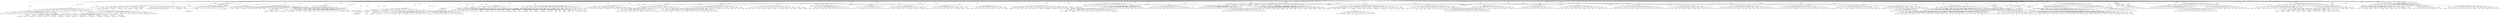 digraph G {
    node1 [label="CommuniKate Top Page"];
    node2 [label="CommuniKate Chatting"];
    node3 [label="CommuniKate Questions"];
    node4 [label="CommuniKate Food"];
    node5 [label="CommuniKate People"];
    node6 [label="CommuniKate Personal Care"];
    node7 [label="CommuniKate Little Words"];
    node8 [label="CommuniKate My Day"];
    node9 [label="CommuniKate Action"];
    node10 [label="CommuniKate Describe"];
    node11 [label="CommuniKate Things"];
    node12 [label="CommuniKate Time"];
    node13 [label="CommuniKate Places"];
    node14 [label="CommuniKate Leisure"];
    node15 [label="CommuniKate About Me"];
    node16 [label="CommuniKate WML"];
    node17 [label="CommuniKate My Stories"];
    node18 [label="CommuniKate Breakfast"];
    node19 [label="CommuniKate Lunch"];
    node20 [label="CommuniKate Meals"];
    node21 [label="CommuniKate Meat"];
    node22 [label="CommuniKate Vegetables"];
    node23 [label="CommuniKate Fruit"];
    node24 [label="CommuniKate Drinks"];
    node25 [label="CommuniKate Fast Food"];
    node26 [label="CommuniKate Snack"];
    node27 [label="CommuniKate Sauces"];
    node28 [label="CommuniKate Salad"];
    node29 [label="CommuniKate Cooking Words"];
    node30 [label="CommuniKate Food Chat"];
    node31 [label="CommuniKate Friends"];
    node32 [label="CommuniKate School/College/Work Mates"];
    node33 [label="CommuniKate Support Staff"];
    node34 [label="CommuniKate Education Staff"];
    node35 [label="CommuniKate Job"];
    node36 [label="CommuniKate Family"];
    node37 [label="CommuniKate Health"];
    node38 [label="CommuniKate Parts"];
    node39 [label="CommuniKate Things That Help"];
    node40 [label="CommuniKate Toiletries"];
    node41 [label="CommuniKate Position Words"];
    node42 [label="CommuniKate Spelling"];
    node43 [label="CommuniKate Numbers"];
    node44 [label="CommuniKate More Action Words"];
    node45 [label="CommuniKate Feelings"];
    node46 [label="CommuniKate Colour"];
    node47 [label="CommuniKate Shapes"];
    node48 [label="CommuniKate Opposites"];
    node49 [label="CommuniKate Common Things"];
    node50 [label="CommuniKate Art Things"];
    node51 [label="CommuniKate Clothes"];
    node52 [label="CommuniKate Computer"];
    node53 [label="CommuniKate Furniture"];
    node54 [label="CommuniKate Toys"];
    node55 [label="CommuniKate Kitchen Equipment"];
    node56 [label="CommuniKate Money"];
    node57 [label="CommuniKate Office"];
    node58 [label="CommuniKate Sports"];
    node59 [label="CommuniKate Tools"];
    node60 [label="CommuniKate Transport"];
    node61 [label="CommuniKate Nature"];
    node62 [label="CommuniKate Days"];
    node63 [label="CommuniKate Months"];
    node64 [label="CommuniKate Special Days"];
    node65 [label="CommuniKate Shops"];
    node66 [label="CommuniKate Outside"];
    node67 [label="CommuniKate Home"];
    node68 [label="CommuniKate Pictures"];
    node69 [label="CommuniKate Phone"];
    node70 [label="CommuniKate MP3"];
    node71 [label="CommuniKate DVD"];
    node72 [label="CommuniKate TV"];
    node73 [label="CommuniKate About You"];
    node74 [label="CommuniKate Potato"];
    node75 [label="CommuniKate Pint"];
    node76 [label="CommuniKate Juice"];
    node77 [label="CommuniKate Flavour"];
    node78 [label="CommuniKate Milkshake"];
    node79 [label="CommuniKate Fizzy Drinks"];
    node80 [label="CommuniKate Alcohol"];
    node81 [label="CommuniKate Private Parts"];
    node82 [label="CommuniKate More Spelling"];
    node83 [label="CommuniKate More Action Words"];
    node84 [label="CommuniKate Materials"];
    node85 [label="CommuniKate Weather"];
    node86 [label="CommuniKate Animals"];
    node87 [label="CommuniKate Gardening"];
    node88 [label="CommuniKate Christmas"];
    node89 [label="CommuniKate Picture"];
    node90 [label="CommuniKate Pets"];
    node91 [label="CommuniKate Farm Animals"];
    node92 [label="CommuniKate Wild Animals"];
    node93 [label="CommuniKate Water Animals"];
    node94 [label="CommuniKate Birds"];
    node95 [label="CommuniKate Insects"];
    node96 [label="CommuniKate Pet Care"];
    node97 [label="hello"];
    node1 -> node97 [label="hello"];
    node98 [label="I want to talk to you"];
    node1 -> node98 [label="I want to talk to you"];
    node1 -> node2 [label="Chatting"];
    node1 -> node3 [label="Questions"];
    node1 -> node4 [label="Food"];
    node99 [label=" I"];
    node1 -> node99 [label=" I"];
    node1 -> node5 [label="People"];
    node1 -> node6 [label="Personal Care"];
    node1 -> node7 [label="Little Words"];
    node1 -> node8 [label="My Day"];
    node1 -> node9 [label="Action"];
    node100 [label="go"];
    node1 -> node100 [label="go"];
    node101 [label="want"];
    node1 -> node101 [label="want"];
    node1 -> node10 [label="Describe"];
    node1 -> node11 [label="Things"];
    node102 [label="yes"];
    node1 -> node102 [label="yes"];
    node1 -> node12 [label="Time"];
    node1 -> node13 [label="Places"];
    node1 -> node14 [label="Leisure"];
    node103 [label="no"];
    node1 -> node103 [label="no"];
    node2 -> node1 [label="Top Page"];
    node2 -> node15 [label="About Me"];
    node2 -> node16 [label="WML"];
    node104 [label="I can't find what I want to say"];
    node2 -> node104 [label="I can't find what I want to say"];
    node105 [label="bye"];
    node2 -> node105 [label="bye"];
    node106 [label="I'm fine"];
    node2 -> node106 [label="I'm fine"];
    node107 [label="ok"];
    node2 -> node107 [label="ok"];
    node108 [label="I'm not so good"];
    node2 -> node108 [label="I'm not so good"];
    node109 [label="please"];
    node2 -> node109 [label="please"];
    node110 [label="thank you"];
    node2 -> node110 [label="thank you"];
    node111 [label="sorry"];
    node2 -> node111 [label="sorry"];
    node112 [label="execuse me"];
    node2 -> node112 [label="execuse me"];
    node113 [label="maybe"];
    node2 -> node113 [label="maybe"];
    node114 [label="really"];
    node2 -> node114 [label="really"];
    node115 [label="I don't know"];
    node2 -> node115 [label="I don't know"];
    node2 -> node17 [label="My Stories"];
    node116 [label="I love you"];
    node2 -> node116 [label="I love you"];
    node117 [label="but"];
    node2 -> node117 [label="but"];
    node118 [label="ouch "];
    node2 -> node118 [label="ouch "];
    node119 [label="so"];
    node2 -> node119 [label="so"];
    node3 -> node1 [label="Top Page"];
    node120 [label="questions"];
    node3 -> node120 [label="questions"];
    node121 [label="why"];
    node3 -> node121 [label="why"];
    node122 [label="when"];
    node3 -> node122 [label="when"];
    node123 [label="could"];
    node3 -> node123 [label="could"];
    node124 [label="what"];
    node3 -> node124 [label="what"];
    node125 [label="who"];
    node3 -> node125 [label="who"];
    node126 [label="where"];
    node3 -> node126 [label="where"];
    node127 [label="which"];
    node3 -> node127 [label="which"];
    node128 [label="would"];
    node3 -> node128 [label="would"];
    node129 [label="how"];
    node3 -> node129 [label="how"];
    node130 [label="can I see that?"];
    node3 -> node130 [label="can I see that?"];
    node131 [label="how much?"];
    node3 -> node131 [label="how much?"];
    node132 [label="should"];
    node3 -> node132 [label="should"];
    node133 [label="how are you?"];
    node3 -> node133 [label="how are you?"];
    node134 [label="What have you been doing?"];
    node3 -> node134 [label="What have you been doing?"];
    node135 [label="What do you think?"];
    node3 -> node135 [label="What do you think?"];
    node136 [label="What's next?"];
    node3 -> node136 [label="What's next?"];
    node137 [label="What's that?"];
    node3 -> node137 [label="What's that?"];
    node4 -> node1 [label="Top Page"];
    node4 -> node18 [label="Breakfast"];
    node4 -> node19 [label="Lunch"];
    node4 -> node20 [label="Meals"];
    node4 -> node21 [label="Meat"];
    node138 [label="I'm hungry"];
    node4 -> node138 [label="I'm hungry"];
    node4 -> node22 [label="Vegetables"];
    node4 -> node23 [label="Fruit"];
    node4 -> node24 [label="Drinks"];
    node4 -> node25 [label="Fast Food"];
    node139 [label="I'm thirsty"];
    node4 -> node139 [label="I'm thirsty"];
    node4 -> node26 [label="Snack"];
    node4 -> node27 [label="Sauces"];
    node4 -> node28 [label="Salad"];
    node4 -> node29 [label="Cooking Words"];
    node140 [label="some"];
    node4 -> node140 [label="some"];
    node141 [label="with"];
    node4 -> node141 [label="with"];
    node142 [label="and"];
    node4 -> node142 [label="and"];
    node4 -> node30 [label="Food Chat"];
    node143 [label="favorite food"];
    node4 -> node143 [label="favorite food"];
    node5 -> node1 [label="Top Page"];
    node144 [label="people"];
    node5 -> node144 [label="people"];
    node5 -> node31 [label="Friends"];
    node5 -> node32 [label="School/College/Work Mates"];
    node5 -> node33 [label="Support Staff"];
    node145 [label="I'm"];
    node5 -> node145 [label="I'm"];
    node146 [label="me"];
    node5 -> node146 [label="me"];
    node147 [label="my"];
    node5 -> node147 [label="my"];
    node148 [label="mine"];
    node5 -> node148 [label="mine"];
    node5 -> node34 [label="Education Staff"];
    node149 [label="we"];
    node5 -> node149 [label="we"];
    node150 [label="they"];
    node5 -> node150 [label="they"];
    node151 [label="boy"];
    node5 -> node151 [label="boy"];
    node152 [label="girl"];
    node5 -> node152 [label="girl"];
    node5 -> node35 [label="Job"];
    node153 [label="it"];
    node5 -> node153 [label="it"];
    node154 [label="you"];
    node5 -> node154 [label="you"];
    node155 [label="he"];
    node5 -> node155 [label="he"];
    node156 [label="she"];
    node5 -> node156 [label="she"];
    node5 -> node36 [label="Family"];
    node6 -> node1 [label="Top Page"];
    node157 [label="I need the toilet"];
    node6 -> node157 [label="I need the toilet"];
    node158 [label="I need some help"];
    node6 -> node158 [label="I need some help"];
    node6 -> node37 [label="Health"];
    node6 -> node38 [label=" Body Parts"];
    node6 -> node51 [label="clothes"];
    node159 [label="I want to chill out on my bed"];
    node6 -> node159 [label="I want to chill out on my bed"];
    node160 [label="I'd like a shave"];
    node6 -> node160 [label="I'd like a shave"];
    node161 [label="I need my medication"];
    node6 -> node161 [label="I need my medication"];
    node162 [label="Please can you clean my glasses"];
    node6 -> node162 [label="Please can you clean my glasses"];
    node163 [label="Can you do my nails please"];
    node6 -> node163 [label="Can you do my nails please"];
    node164 [label="I'd like a shower"];
    node6 -> node164 [label="I'd like a shower"];
    node165 [label="I'd love a bath"];
    node6 -> node165 [label="I'd love a bath"];
    node6 -> node39 [label="Things That Help"];
    node6 -> node40 [label="Toiletries"];
    node166 [label="I need to get changed"];
    node6 -> node166 [label="I need to get changed"];
    node167 [label="Can you do my hair please"];
    node6 -> node167 [label="Can you do my hair please"];
    node7 -> node1 [label="Top Page"];
    node7 -> node41 [label="Position Words"];
    node168 [label="fun"];
    node7 -> node168 [label="fun"];
    node169 [label="away"];
    node7 -> node169 [label="away"];
    node170 [label="a"];
    node7 -> node170 [label="a"];
    node171 [label="all"];
    node7 -> node171 [label="all"];
    node172 [label="this"];
    node7 -> node172 [label="this"];
    node173 [label="that"];
    node7 -> node173 [label="that"];
    node174 [label="is"];
    node7 -> node174 [label="is"];
    node175 [label="am"];
    node7 -> node175 [label="am"];
    node176 [label="none"];
    node7 -> node176 [label="none"];
    node177 [label="to"];
    node7 -> node177 [label="to"];
    node178 [label="from"];
    node7 -> node178 [label="from"];
    node179 [label="about"];
    node7 -> node179 [label="about"];
    node180 [label="be"];
    node7 -> node180 [label="be"];
    node181 [label="some"];
    node7 -> node181 [label="some"];
    node182 [label="with"];
    node7 -> node182 [label="with"];
    node183 [label="and"];
    node7 -> node183 [label="and"];
    node184 [label="at"];
    node7 -> node184 [label="at"];
    node185 [label="the"];
    node7 -> node185 [label="the"];
    node8 -> node1 [label="Top Page"];
    node8 -> node42 [label="Spelling"];
    node8 -> node43 [label="Numbers"];
    node186 [label="Timetable"];
    node8 -> node186 [label="Timetable"];
    node187 [label="Computer control"];
    node8 -> node187 [label="Computer control"];
    node9 -> node1 [label="Top Page"];
    node188 [label="do"];
    node9 -> node188 [label="do"];
    node189 [label="help"];
    node9 -> node189 [label="help"];
    node190 [label="look"];
    node9 -> node190 [label="look"];
    node191 [label="see"];
    node9 -> node191 [label="see"];
    node192 [label="stop"];
    node9 -> node192 [label="stop"];
    node193 [label="come"];
    node9 -> node193 [label="come"];
    node194 [label="get"];
    node9 -> node194 [label="get"];
    node195 [label="give"];
    node9 -> node195 [label="give"];
    node196 [label="think"];
    node9 -> node196 [label="think"];
    node197 [label="like"];
    node9 -> node197 [label="like"];
    node198 [label="listen"];
    node9 -> node198 [label="listen"];
    node199 [label="make"];
    node9 -> node199 [label="make"];
    node200 [label="put"];
    node9 -> node200 [label="put"];
    node201 [label="tell"];
    node9 -> node201 [label="tell"];
    node202 [label="take"];
    node9 -> node202 [label="take"];
    node203 [label="turn"];
    node9 -> node203 [label="turn"];
    node204 [label="open"];
    node9 -> node204 [label="open"];
    node205 [label="close"];
    node9 -> node205 [label="close"];
    node9 -> node44 [label="More Action Words"];
    node10 -> node1 [label="Top Page"];
    node10 -> node45 [label="Feelings"];
    node10 -> node46 [label="Colour"];
    node10 -> node47 [label="Shapes"];
    node10 -> node48 [label="Opposites"];
    node206 [label="all"];
    node10 -> node206 [label="all"];
    node207 [label="more"];
    node10 -> node207 [label="more"];
    node208 [label="nice"];
    node10 -> node208 [label="nice"];
    node209 [label="wrong"];
    node10 -> node209 [label="wrong"];
    node210 [label="right"];
    node10 -> node210 [label="right"];
    node211 [label="finished"];
    node10 -> node211 [label="finished"];
    node212 [label="pretty"];
    node10 -> node212 [label="pretty"];
    node213 [label="mean"];
    node10 -> node213 [label="mean"];
    node214 [label="different"];
    node10 -> node214 [label="different"];
    node215 [label="same"];
    node10 -> node215 [label="same"];
    node216 [label="problem"];
    node10 -> node216 [label="problem"];
    node217 [label="important"];
    node10 -> node217 [label="important"];
    node218 [label="because"];
    node10 -> node218 [label="because"];
    node219 [label="idea"];
    node10 -> node219 [label="idea"];
    node220 [label="favorite"];
    node10 -> node220 [label="favorite"];
    node11 -> node1 [label="Top Page"];
    node11 -> node49 [label="Common Things"];
    node11 -> node50 [label="Art Things"];
    node11 -> node37 [label="Health"];
    node11 -> node38 [label="Body Parts"];
    node11 -> node51 [label="Clothes"];
    node11 -> node52 [label="Computer"];
    node11 -> node53 [label="Furniture"];
    node11 -> node54 [label="Toys"];
    node11 -> node55 [label="Kitchen Equipment"];
    node11 -> node56 [label="Money"];
    node11 -> node57 [label="Office"];
    node11 -> node58 [label="Sports"];
    node11 -> node39 [label="Things That Help"];
    node11 -> node40 [label="Toiletries"];
    node11 -> node59 [label="Tools"];
    node11 -> node60 [label="Transport"];
    node11 -> node61 [label="Nature"];
    node12 -> node1 [label="Top Page"];
    node221 [label="Time"];
    node12 -> node221 [label="Time"];
    node12 -> node62 [label="Days"];
    node12 -> node63 [label="Months"];
    node12 -> node64 [label="Special Days"];
    node222 [label="yesterday"];
    node12 -> node222 [label="yesterday"];
    node223 [label="today"];
    node12 -> node223 [label="today"];
    node224 [label="tomorrow"];
    node12 -> node224 [label="tomorrow"];
    node225 [label="later"];
    node12 -> node225 [label="later"];
    node226 [label="late"];
    node12 -> node226 [label="late"];
    node227 [label="morning"];
    node12 -> node227 [label="morning"];
    node228 [label="afternoon"];
    node12 -> node228 [label="afternoon"];
    node229 [label="evening"];
    node12 -> node229 [label="evening"];
    node230 [label="now"];
    node12 -> node230 [label="now"];
    node231 [label="never"];
    node12 -> node231 [label="never"];
    node232 [label="again"];
    node12 -> node232 [label="again"];
    node233 [label="ready"];
    node12 -> node233 [label="ready"];
    node234 [label="hurry"];
    node12 -> node234 [label="hurry"];
    node235 [label="before"];
    node12 -> node235 [label="before"];
    node236 [label="after"];
    node12 -> node236 [label="after"];
    node13 -> node1 [label="Top Page"];
    node237 [label="place"];
    node13 -> node237 [label="place"];
    node238 [label="my day places"];
    node13 -> node238 [label="my day places"];
    node13 -> node65 [label="Shops"];
    node13 -> node66 [label="Outside"];
    node239 [label="work"];
    node13 -> node239 [label="work"];
    node240 [label="school or college"];
    node13 -> node240 [label="school or college"];
    node241 [label="town"];
    node13 -> node241 [label="town"];
    node242 [label="hospital"];
    node13 -> node242 [label="hospital"];
    node243 [label="airport"];
    node13 -> node243 [label="airport"];
    node244 [label="dentist"];
    node13 -> node244 [label="dentist"];
    node245 [label="bank"];
    node13 -> node245 [label="bank"];
    node246 [label="doctors"];
    node13 -> node246 [label="doctors"];
    node247 [label="pool"];
    node13 -> node247 [label="pool"];
    node248 [label="restaurant"];
    node13 -> node248 [label="restaurant"];
    node249 [label="library"];
    node13 -> node249 [label="library"];
    node250 [label="pub"];
    node13 -> node250 [label="pub"];
    node251 [label="post office"];
    node13 -> node251 [label="post office"];
    node252 [label="cinema"];
    node13 -> node252 [label="cinema"];
    node13 -> node67 [label="Home"];
    node14 -> node1 [label="Top Page"];
    node14 -> node68 [label="Pictures"];
    node14 -> node69 [label="Phone"];
    node14 -> node70 [label="MP3"];
    node253 [label="Computer Control"];
    node14 -> node253 [label="Computer Control"];
    node14 -> node16 [label="I want"];
    node14 -> node71 [label="DVD"];
    node14 -> node72 [label="TV"];
    node254 [label="volume up"];
    node14 -> node254 [label="volume up"];
    node255 [label="volume down"];
    node14 -> node255 [label="volume down"];
    node14 -> node17 [label="my stories"];
    node15 -> node1 [label="Top Page"];
    node256 [label="Name"];
    node15 -> node256 [label="Name"];
    node257 [label="I live in..."];
    node15 -> node257 [label="I live in..."];
    node258 [label="Birthday..."];
    node15 -> node258 [label="Birthday..."];
    node259 [label="age..."];
    node15 -> node259 [label="age..."];
    node260 [label="I live with..."];
    node15 -> node260 [label="I live with..."];
    node261 [label="pet.. "];
    node15 -> node261 [label="pet.. "];
    node262 [label="School college..."];
    node15 -> node262 [label="School college..."];
    node263 [label="email.."];
    node15 -> node263 [label="email.."];
    node264 [label="work..."];
    node15 -> node264 [label="work..."];
    node265 [label="communication aid.."];
    node15 -> node265 [label="communication aid.."];
    node266 [label="music.."];
    node15 -> node266 [label="music.."];
    node267 [label="film.."];
    node15 -> node267 [label="film.."];
    node268 [label="hobby.."];
    node15 -> node268 [label="hobby.."];
    node269 [label="tv..."];
    node15 -> node269 [label="tv..."];
    node270 [label="disability..."];
    node15 -> node270 [label="disability..."];
    node271 [label="mobile..."];
    node15 -> node271 [label="mobile..."];
    node15 -> node73 [label="About You"];
    node16 -> node1 [label="Top Page"];
    node272 [label="cool"];
    node16 -> node272 [label="cool"];
    node273 [label="Are you ignoring me?"];
    node16 -> node273 [label="Are you ignoring me?"];
    node274 [label="Leave me alone"];
    node16 -> node274 [label="Leave me alone"];
    node275 [label="Lucky"];
    node16 -> node275 [label="Lucky"];
    node276 [label="Chill out"];
    node16 -> node276 [label="Chill out"];
    node277 [label="Go away"];
    node16 -> node277 [label="Go away"];
    node278 [label="loser"];
    node16 -> node278 [label="loser"];
    node279 [label="wow"];
    node16 -> node279 [label="wow"];
    node280 [label="minga"];
    node16 -> node280 [label="minga"];
    node281 [label="Your doing my head in"];
    node16 -> node281 [label="Your doing my head in"];
    node282 [label="Whatever"];
    node16 -> node282 [label="Whatever"];
    node283 [label="No way"];
    node16 -> node283 [label="No way"];
    node284 [label="Shut up"];
    node16 -> node284 [label="Shut up"];
    node285 [label="Where you put on this earth to annoy me?"];
    node16 -> node285 [label="Where you put on this earth to annoy me?"];
    node286 [label="don't"];
    node16 -> node286 [label="don't"];
    node287 [label="not"];
    node16 -> node287 [label="not"];
    node288 [label="well"];
    node16 -> node288 [label="well"];
    node289 [label="burp!"];
    node16 -> node289 [label="burp!"];
    node290 [label="fart!"];
    node16 -> node290 [label="fart!"];
    node17 -> node1 [label="Top Page"];
    node18 -> node1 [label="Top Page"];
    node291 [label="breakfast"];
    node18 -> node291 [label="breakfast"];
    node292 [label="cereal"];
    node18 -> node292 [label="cereal"];
    node293 [label="porridge"];
    node18 -> node293 [label="porridge"];
    node294 [label="bran flakes"];
    node18 -> node294 [label="bran flakes"];
    node295 [label="toast"];
    node18 -> node295 [label="toast"];
    node296 [label="butter"];
    node18 -> node296 [label="butter"];
    node297 [label="croissant"];
    node18 -> node297 [label="croissant"];
    node298 [label="jam"];
    node18 -> node298 [label="jam"];
    node299 [label="muesli"];
    node18 -> node299 [label="muesli"];
    node300 [label="boiled egg"];
    node18 -> node300 [label="boiled egg"];
    node301 [label="fried egg"];
    node18 -> node301 [label="fried egg"];
    node302 [label="scrambled egg"];
    node18 -> node302 [label="scrambled egg"];
    node303 [label="bagel"];
    node18 -> node303 [label="bagel"];
    node304 [label="full English"];
    node18 -> node304 [label="full English"];
    node305 [label="beans"];
    node18 -> node305 [label="beans"];
    node306 [label="fruit"];
    node18 -> node306 [label="fruit"];
    node307 [label="pancakes"];
    node18 -> node307 [label="pancakes"];
    node19 -> node1 [label="Top Page"];
    node308 [label="lunch"];
    node19 -> node308 [label="lunch"];
    node309 [label="sandwich"];
    node19 -> node309 [label="sandwich"];
    node310 [label="crackers"];
    node19 -> node310 [label="crackers"];
    node311 [label="tuna"];
    node19 -> node311 [label="tuna"];
    node312 [label="cheese"];
    node19 -> node312 [label="cheese"];
    node313 [label="ham"];
    node19 -> node313 [label="ham"];
    node314 [label="chicken"];
    node19 -> node314 [label="chicken"];
    node315 [label="cheese on toast"];
    node19 -> node315 [label="cheese on toast"];
    node316 [label="beans on toast"];
    node19 -> node316 [label="beans on toast"];
    node317 [label="soup"];
    node19 -> node317 [label="soup"];
    node318 [label="chicken soup"];
    node19 -> node318 [label="chicken soup"];
    node319 [label="tomato soup"];
    node19 -> node319 [label="tomato soup"];
    node320 [label="salad"];
    node19 -> node320 [label="salad"];
    node321 [label="carrot soup"];
    node19 -> node321 [label="carrot soup"];
    node322 [label="mushroom soup"];
    node19 -> node322 [label="mushroom soup"];
    node323 [label="vegetable soup"];
    node19 -> node323 [label="vegetable soup"];
    node20 -> node1 [label="Top Page"];
    node324 [label="meal"];
    node20 -> node324 [label="meal"];
    node325 [label="pasty"];
    node20 -> node325 [label="pasty"];
    node326 [label="spaghetti"];
    node20 -> node326 [label="spaghetti"];
    node327 [label="pasta"];
    node20 -> node327 [label="pasta"];
    node328 [label="stew"];
    node20 -> node328 [label="stew"];
    node329 [label="pizza"];
    node20 -> node329 [label="pizza"];
    node330 [label="roast dinner"];
    node20 -> node330 [label="roast dinner"];
    node331 [label="chinese food"];
    node20 -> node331 [label="chinese food"];
    node332 [label="curry"];
    node20 -> node332 [label="curry"];
    node333 [label="rice"];
    node20 -> node333 [label="rice"];
    node334 [label="noodles"];
    node20 -> node334 [label="noodles"];
    node335 [label="pie"];
    node20 -> node335 [label="pie"];
    node336 [label="lasagna"];
    node20 -> node336 [label="lasagna"];
    node337 [label="ravioli"];
    node20 -> node337 [label="ravioli"];
    node338 [label="macaroni cheese"];
    node20 -> node338 [label="macaroni cheese"];
    node21 -> node1 [label="Top Page"];
    node339 [label="meat"];
    node21 -> node339 [label="meat"];
    node340 [label="bacon"];
    node21 -> node340 [label="bacon"];
    node341 [label="beef"];
    node21 -> node341 [label="beef"];
    node342 [label="tuna"];
    node21 -> node342 [label="tuna"];
    node343 [label="lamb"];
    node21 -> node343 [label="lamb"];
    node344 [label="ham"];
    node21 -> node344 [label="ham"];
    node345 [label="chicken"];
    node21 -> node345 [label="chicken"];
    node346 [label="pork chop"];
    node21 -> node346 [label="pork chop"];
    node347 [label="meatballs"];
    node21 -> node347 [label="meatballs"];
    node348 [label="fish"];
    node21 -> node348 [label="fish"];
    node349 [label="mince"];
    node21 -> node349 [label="mince"];
    node350 [label="prawn"];
    node21 -> node350 [label="prawn"];
    node351 [label="fish fingers"];
    node21 -> node351 [label="fish fingers"];
    node352 [label="sausages"];
    node21 -> node352 [label="sausages"];
    node22 -> node1 [label="Top Page"];
    node353 [label="Vegetable"];
    node22 -> node353 [label="Vegetable"];
    node22 -> node74 [label="Potato"];
    node354 [label="aubergine"];
    node22 -> node354 [label="aubergine"];
    node355 [label="Broccoli"];
    node22 -> node355 [label="Broccoli"];
    node356 [label="butternut squash"];
    node22 -> node356 [label="butternut squash"];
    node357 [label="cabbage"];
    node22 -> node357 [label="cabbage"];
    node358 [label="cauliflower"];
    node22 -> node358 [label="cauliflower"];
    node359 [label="courgette"];
    node22 -> node359 [label="courgette"];
    node360 [label="carrot"];
    node22 -> node360 [label="carrot"];
    node361 [label="leek"];
    node22 -> node361 [label="leek"];
    node362 [label="asparagus"];
    node22 -> node362 [label="asparagus"];
    node363 [label="peas"];
    node22 -> node363 [label="peas"];
    node364 [label="onion"];
    node22 -> node364 [label="onion"];
    node365 [label="green beans"];
    node22 -> node365 [label="green beans"];
    node366 [label="pumpkin"];
    node22 -> node366 [label="pumpkin"];
    node367 [label="mushroom"];
    node22 -> node367 [label="mushroom"];
    node368 [label="turnip"];
    node22 -> node368 [label="turnip"];
    node369 [label="sweetcorn"];
    node22 -> node369 [label="sweetcorn"];
    node23 -> node1 [label="Top Page"];
    node370 [label="fruit"];
    node23 -> node370 [label="fruit"];
    node371 [label="apple"];
    node23 -> node371 [label="apple"];
    node372 [label="banana"];
    node23 -> node372 [label="banana"];
    node373 [label="avocado"];
    node23 -> node373 [label="avocado"];
    node374 [label="cranberries"];
    node23 -> node374 [label="cranberries"];
    node375 [label="grapefruit"];
    node23 -> node375 [label="grapefruit"];
    node376 [label="grapes"];
    node23 -> node376 [label="grapes"];
    node377 [label="lime"];
    node23 -> node377 [label="lime"];
    node378 [label="lemon"];
    node23 -> node378 [label="lemon"];
    node379 [label="melon"];
    node23 -> node379 [label="melon"];
    node380 [label="mango"];
    node23 -> node380 [label="mango"];
    node381 [label="orange"];
    node23 -> node381 [label="orange"];
    node382 [label="plum"];
    node23 -> node382 [label="plum"];
    node383 [label="pineapple"];
    node23 -> node383 [label="pineapple"];
    node384 [label="pear"];
    node23 -> node384 [label="pear"];
    node385 [label="strawberry"];
    node23 -> node385 [label="strawberry"];
    node386 [label="kiwi"];
    node23 -> node386 [label="kiwi"];
    node387 [label="cherry"];
    node23 -> node387 [label="cherry"];
    node388 [label="blackberry"];
    node23 -> node388 [label="blackberry"];
    node24 -> node1 [label="Top Page"];
    node389 [label="drink"];
    node24 -> node389 [label="drink"];
    node390 [label="coffee"];
    node24 -> node390 [label="coffee"];
    node391 [label="tea"];
    node24 -> node391 [label="tea"];
    node392 [label="hot chocolate"];
    node24 -> node392 [label="hot chocolate"];
    node24 -> node75 [label="drinks describe"];
    node393 [label="milk"];
    node24 -> node393 [label="milk"];
    node394 [label="water"];
    node24 -> node394 [label="water"];
    node24 -> node76 [label="Juice"];
    node24 -> node77 [label="smoothie"];
    node24 -> node78 [label="milkshake"];
    node24 -> node79 [label="fizzy drinks"];
    node24 -> node80 [label="alcohol"];
    node395 [label="some"];
    node24 -> node395 [label="some"];
    node396 [label="with"];
    node24 -> node396 [label="with"];
    node397 [label="and"];
    node24 -> node397 [label="and"];
    node25 -> node1 [label="Top Page"];
    node398 [label="fast food"];
    node25 -> node398 [label="fast food"];
    node399 [label="chips"];
    node25 -> node399 [label="chips"];
    node400 [label="chicken nuggets"];
    node25 -> node400 [label="chicken nuggets"];
    node401 [label="burger"];
    node25 -> node401 [label="burger"];
    node402 [label="hot dog"];
    node25 -> node402 [label="hot dog"];
    node403 [label="pizza"];
    node25 -> node403 [label="pizza"];
    node404 [label="Fish and chips"];
    node25 -> node404 [label="Fish and chips"];
    node405 [label="fish burger"];
    node25 -> node405 [label="fish burger"];
    node406 [label="cheese burger"];
    node25 -> node406 [label="cheese burger"];
    node407 [label="sweets"];
    node25 -> node407 [label="sweets"];
    node408 [label="candy floss"];
    node25 -> node408 [label="candy floss"];
    node26 -> node1 [label="Top Page"];
    node409 [label="snack"];
    node26 -> node409 [label="snack"];
    node410 [label="raisin"];
    node26 -> node410 [label="raisin"];
    node26 -> node77 [label="ice lolly"];
    node411 [label="cake"];
    node26 -> node411 [label="cake"];
    node412 [label="custard"];
    node26 -> node412 [label="custard"];
    node413 [label="cream"];
    node26 -> node413 [label="cream"];
    node26 -> node23 [label="Fruit"];
    node26 -> node77 [label="yoghrt"];
    node414 [label="crisps"];
    node26 -> node414 [label="crisps"];
    node415 [label="sweets"];
    node26 -> node415 [label="sweets"];
    node416 [label="candy floss"];
    node26 -> node416 [label="candy floss"];
    node417 [label="pie"];
    node26 -> node417 [label="pie"];
    node418 [label="chocolate"];
    node26 -> node418 [label="chocolate"];
    node26 -> node77 [label="ice cream"];
    node419 [label="cup cake"];
    node26 -> node419 [label="cup cake"];
    node420 [label="rice cake"];
    node26 -> node420 [label="rice cake"];
    node27 -> node1 [label="Top Page"];
    node421 [label="tomato sauce"];
    node27 -> node421 [label="tomato sauce"];
    node422 [label="mayonnaise"];
    node27 -> node422 [label="mayonnaise"];
    node423 [label="peanut butter"];
    node27 -> node423 [label="peanut butter"];
    node424 [label="pepper"];
    node27 -> node424 [label="pepper"];
    node425 [label="salt"];
    node27 -> node425 [label="salt"];
    node426 [label="gravy"];
    node27 -> node426 [label="gravy"];
    node427 [label="sugar"];
    node27 -> node427 [label="sugar"];
    node428 [label="jam"];
    node27 -> node428 [label="jam"];
    node429 [label="brown sauce"];
    node27 -> node429 [label="brown sauce"];
    node430 [label="vinegar"];
    node27 -> node430 [label="vinegar"];
    node431 [label="spices"];
    node27 -> node431 [label="spices"];
    node432 [label="honey"];
    node27 -> node432 [label="honey"];
    node28 -> node1 [label="Top Page"];
    node433 [label="salad"];
    node28 -> node433 [label="salad"];
    node434 [label="olives"];
    node28 -> node434 [label="olives"];
    node435 [label="tomato"];
    node28 -> node435 [label="tomato"];
    node436 [label="spring onion"];
    node28 -> node436 [label="spring onion"];
    node437 [label="celery"];
    node28 -> node437 [label="celery"];
    node438 [label="cucumber"];
    node28 -> node438 [label="cucumber"];
    node439 [label="pepper"];
    node28 -> node439 [label="pepper"];
    node440 [label="radish"];
    node28 -> node440 [label="radish"];
    node441 [label="lettuce"];
    node28 -> node441 [label="lettuce"];
    node442 [label="beetroot"];
    node28 -> node442 [label="beetroot"];
    node443 [label="chili  pepper"];
    node28 -> node443 [label="chili  pepper"];
    node29 -> node1 [label="Top Page"];
    node444 [label="bake"];
    node29 -> node444 [label="bake"];
    node445 [label="cook"];
    node29 -> node445 [label="cook"];
    node446 [label="chop"];
    node29 -> node446 [label="chop"];
    node447 [label="grate"];
    node29 -> node447 [label="grate"];
    node448 [label="stir"];
    node29 -> node448 [label="stir"];
    node449 [label="peel"];
    node29 -> node449 [label="peel"];
    node450 [label="pour"];
    node29 -> node450 [label="pour"];
    node451 [label="blend"];
    node29 -> node451 [label="blend"];
    node452 [label="fry"];
    node29 -> node452 [label="fry"];
    node453 [label="measure"];
    node29 -> node453 [label="measure"];
    node454 [label="it"];
    node29 -> node454 [label="it"];
    node29 -> node55 [label="Kitchen Equipment"];
    node455 [label="don't burn it!"];
    node29 -> node455 [label="don't burn it!"];
    node30 -> node1 [label="Top Page"];
    node456 [label="I like it"];
    node30 -> node456 [label="I like it"];
    node457 [label="It's grose"];
    node30 -> node457 [label="It's grose"];
    node458 [label="It's spicy"];
    node30 -> node458 [label="It's spicy"];
    node459 [label="Cut up food"];
    node30 -> node459 [label="Cut up food"];
    node460 [label="Can I have some more?"];
    node30 -> node460 [label="Can I have some more?"];
    node461 [label="Can I have a drink?"];
    node30 -> node461 [label="Can I have a drink?"];
    node462 [label="wipe my face"];
    node30 -> node462 [label="wipe my face"];
    node463 [label="please"];
    node30 -> node463 [label="please"];
    node464 [label="thank you"];
    node30 -> node464 [label="thank you"];
    node465 [label="What's for dinner?"];
    node30 -> node465 [label="What's for dinner?"];
    node466 [label="What have you been doing?"];
    node30 -> node466 [label="What have you been doing?"];
    node467 [label="I've had enough"];
    node30 -> node467 [label="I've had enough"];
    node468 [label="eat"];
    node30 -> node468 [label="eat"];
    node469 [label="drink"];
    node30 -> node469 [label="drink"];
    node470 [label="It's too hot"];
    node30 -> node470 [label="It's too hot"];
    node471 [label="It's too cold"];
    node30 -> node471 [label="It's too cold"];
    node31 -> node1 [label="Top Page"];
    node472 [label="friends"];
    node31 -> node472 [label="friends"];
    node32 -> node1 [label="Top Page"];
    node473 [label="School/college/work mates"];
    node32 -> node473 [label="School/college/work mates"];
    node33 -> node1 [label="Top Page"];
    node474 [label="Support staff"];
    node33 -> node474 [label="Support staff"];
    node34 -> node1 [label="Top Page"];
    node475 [label="Educational staff"];
    node34 -> node475 [label="Educational staff"];
    node35 -> node1 [label="Top Page"];
    node476 [label="Job"];
    node35 -> node476 [label="Job"];
    node477 [label="driver"];
    node35 -> node477 [label="driver"];
    node478 [label="PA"];
    node35 -> node478 [label="PA"];
    node479 [label="cleaner"];
    node35 -> node479 [label="cleaner"];
    node480 [label="Doctor"];
    node35 -> node480 [label="Doctor"];
    node481 [label="SLT"];
    node35 -> node481 [label="SLT"];
    node482 [label="dentist"];
    node35 -> node482 [label="dentist"];
    node483 [label="nurse"];
    node35 -> node483 [label="nurse"];
    node484 [label="police officer"];
    node35 -> node484 [label="police officer"];
    node485 [label="post person"];
    node35 -> node485 [label="post person"];
    node486 [label="pilot"];
    node35 -> node486 [label="pilot"];
    node487 [label="handy person"];
    node35 -> node487 [label="handy person"];
    node488 [label="OT"];
    node35 -> node488 [label="OT"];
    node489 [label="physio"];
    node35 -> node489 [label="physio"];
    node490 [label="mechanic"];
    node35 -> node490 [label="mechanic"];
    node491 [label="caretaker"];
    node35 -> node491 [label="caretaker"];
    node36 -> node1 [label="Top Page"];
    node492 [label="Dad"];
    node36 -> node492 [label="Dad"];
    node493 [label="Mum"];
    node36 -> node493 [label="Mum"];
    node494 [label="lady"];
    node36 -> node494 [label="lady"];
    node495 [label="man"];
    node36 -> node495 [label="man"];
    node496 [label="Family"];
    node36 -> node496 [label="Family"];
    node497 [label="brother"];
    node36 -> node497 [label="brother"];
    node498 [label="sister"];
    node36 -> node498 [label="sister"];
    node499 [label="baby"];
    node36 -> node499 [label="baby"];
    node500 [label="child"];
    node36 -> node500 [label="child"];
    node501 [label="Grandad"];
    node36 -> node501 [label="Grandad"];
    node502 [label="Grandma"];
    node36 -> node502 [label="Grandma"];
    node37 -> node1 [label="Top Page"];
    node37 -> node38 [label="Body Parts"];
    node503 [label="I feel"];
    node37 -> node503 [label="I feel"];
    node504 [label="headache"];
    node37 -> node504 [label="headache"];
    node505 [label="ouch"];
    node37 -> node505 [label="ouch"];
    node506 [label="chest pain"];
    node37 -> node506 [label="chest pain"];
    node507 [label="earache"];
    node37 -> node507 [label="earache"];
    node508 [label="sick"];
    node37 -> node508 [label="sick"];
    node509 [label="toothache"];
    node37 -> node509 [label="toothache"];
    node510 [label="back pain"];
    node37 -> node510 [label="back pain"];
    node511 [label="a cold"];
    node37 -> node511 [label="a cold"];
    node512 [label="itch"];
    node37 -> node512 [label="itch"];
    node513 [label="stomach ache"];
    node37 -> node513 [label="stomach ache"];
    node514 [label="a sore throat"];
    node37 -> node514 [label="a sore throat"];
    node515 [label="cramp"];
    node37 -> node515 [label="cramp"];
    node38 -> node1 [label="Top Page"];
    node516 [label="body"];
    node38 -> node516 [label="body"];
    node517 [label="hand"];
    node38 -> node517 [label="hand"];
    node518 [label="head"];
    node38 -> node518 [label="head"];
    node519 [label="finger"];
    node38 -> node519 [label="finger"];
    node520 [label="chest"];
    node38 -> node520 [label="chest"];
    node521 [label="ear"];
    node38 -> node521 [label="ear"];
    node522 [label="face"];
    node38 -> node522 [label="face"];
    node523 [label="hair"];
    node38 -> node523 [label="hair"];
    node524 [label="mouth"];
    node38 -> node524 [label="mouth"];
    node525 [label="back"];
    node38 -> node525 [label="back"];
    node526 [label="nose"];
    node38 -> node526 [label="nose"];
    node527 [label="arm"];
    node38 -> node527 [label="arm"];
    node528 [label="foot"];
    node38 -> node528 [label="foot"];
    node529 [label="eye"];
    node38 -> node529 [label="eye"];
    node530 [label="stomach"];
    node38 -> node530 [label="stomach"];
    node531 [label="neck"];
    node38 -> node531 [label="neck"];
    node532 [label="leg"];
    node38 -> node532 [label="leg"];
    node533 [label="toes"];
    node38 -> node533 [label="toes"];
    node38 -> node81 [label="Private Parts"];
    node39 -> node1 [label="Top Page"];
    node534 [label="disabilities"];
    node39 -> node534 [label="disabilities"];
    node535 [label="communication book"];
    node39 -> node535 [label="communication book"];
    node536 [label="communication aid"];
    node39 -> node536 [label="communication aid"];
    node537 [label="touch screen"];
    node39 -> node537 [label="touch screen"];
    node538 [label="wheelchair"];
    node39 -> node538 [label="wheelchair"];
    node539 [label="power wheelchair"];
    node39 -> node539 [label="power wheelchair"];
    node540 [label="communication aid mount"];
    node39 -> node540 [label="communication aid mount"];
    node541 [label="switch mount"];
    node39 -> node541 [label="switch mount"];
    node542 [label="switch"];
    node39 -> node542 [label="switch"];
    node543 [label="hoist"];
    node39 -> node543 [label="hoist"];
    node544 [label="hearing aid"];
    node39 -> node544 [label="hearing aid"];
    node545 [label="glasses"];
    node39 -> node545 [label="glasses"];
    node546 [label="medicine"];
    node39 -> node546 [label="medicine"];
    node547 [label="appointment"];
    node39 -> node547 [label="appointment"];
    node548 [label="Toilet chair"];
    node39 -> node548 [label="Toilet chair"];
    node549 [label="ecu"];
    node39 -> node549 [label="ecu"];
    node550 [label="charger"];
    node39 -> node550 [label="charger"];
    node40 -> node1 [label="Top Page"];
    node551 [label="toiletries"];
    node40 -> node551 [label="toiletries"];
    node552 [label="soap"];
    node40 -> node552 [label="soap"];
    node553 [label="toothbrush"];
    node40 -> node553 [label="toothbrush"];
    node554 [label="toothpaste"];
    node40 -> node554 [label="toothpaste"];
    node555 [label="bubble bath"];
    node40 -> node555 [label="bubble bath"];
    node556 [label="deodorant"];
    node40 -> node556 [label="deodorant"];
    node557 [label="shampoo"];
    node40 -> node557 [label="shampoo"];
    node558 [label="conditioner"];
    node40 -> node558 [label="conditioner"];
    node559 [label="Make-up"];
    node40 -> node559 [label="Make-up"];
    node560 [label="razor"];
    node40 -> node560 [label="razor"];
    node561 [label="shaving foam"];
    node40 -> node561 [label="shaving foam"];
    node562 [label="aftershave"];
    node40 -> node562 [label="aftershave"];
    node563 [label="toilet paper"];
    node40 -> node563 [label="toilet paper"];
    node564 [label="sanitary items"];
    node40 -> node564 [label="sanitary items"];
    node565 [label="hairdryer"];
    node40 -> node565 [label="hairdryer"];
    node566 [label="comb"];
    node40 -> node566 [label="comb"];
    node567 [label="brush"];
    node40 -> node567 [label="brush"];
    node568 [label="hair spray"];
    node40 -> node568 [label="hair spray"];
    node569 [label="hair dye"];
    node40 -> node569 [label="hair dye"];
    node41 -> node1 [label="Top Page"];
    node570 [label="up"];
    node41 -> node570 [label="up"];
    node571 [label="down"];
    node41 -> node571 [label="down"];
    node572 [label="in"];
    node41 -> node572 [label="in"];
    node573 [label="out"];
    node41 -> node573 [label="out"];
    node574 [label="here"];
    node41 -> node574 [label="here"];
    node575 [label="there"];
    node41 -> node575 [label="there"];
    node576 [label="on"];
    node41 -> node576 [label="on"];
    node577 [label="off"];
    node41 -> node577 [label="off"];
    node578 [label="middle"];
    node41 -> node578 [label="middle"];
    node579 [label="top"];
    node41 -> node579 [label="top"];
    node580 [label="bottom"];
    node41 -> node580 [label="bottom"];
    node581 [label="under"];
    node41 -> node581 [label="under"];
    node582 [label="over"];
    node41 -> node582 [label="over"];
    node42 -> node1 [label="Top Page"];
    node583 [label="a"];
    node42 -> node583 [label="a"];
    node584 [label="b"];
    node42 -> node584 [label="b"];
    node585 [label="c"];
    node42 -> node585 [label="c"];
    node586 [label="d"];
    node42 -> node586 [label="d"];
    node587 [label="e"];
    node42 -> node587 [label="e"];
    node588 [label="f"];
    node42 -> node588 [label="f"];
    node589 [label="g"];
    node42 -> node589 [label="g"];
    node590 [label="h"];
    node42 -> node590 [label="h"];
    node42 -> node82 [label="More Spelling"];
    node591 [label="i"];
    node42 -> node591 [label="i"];
    node592 [label="j"];
    node42 -> node592 [label="j"];
    node593 [label="k"];
    node42 -> node593 [label="k"];
    node594 [label="l"];
    node42 -> node594 [label="l"];
    node595 [label="m"];
    node42 -> node595 [label="m"];
    node596 [label=" "];
    node42 -> node596 [label=" "];
    node597 [label="shift"];
    node42 -> node597 [label="shift"];
    node598 [label="?"];
    node42 -> node598 [label="?"];
    node43 -> node1 [label="Top Page"];
    node599 [label="number"];
    node43 -> node599 [label="number"];
    node600 [label="1"];
    node43 -> node600 [label="1"];
    node601 [label="2"];
    node43 -> node601 [label="2"];
    node602 [label="3"];
    node43 -> node602 [label="3"];
    node603 [label="4"];
    node43 -> node603 [label="4"];
    node604 [label="5"];
    node43 -> node604 [label="5"];
    node605 [label="6"];
    node43 -> node605 [label="6"];
    node606 [label="7"];
    node43 -> node606 [label="7"];
    node607 [label="8"];
    node43 -> node607 [label="8"];
    node608 [label="9"];
    node43 -> node608 [label="9"];
    node609 [label="10"];
    node43 -> node609 [label="10"];
    node610 [label="0"];
    node43 -> node610 [label="0"];
    node44 -> node1 [label="Top Page"];
    node611 [label="feel"];
    node44 -> node611 [label="feel"];
    node612 [label="read"];
    node44 -> node612 [label="read"];
    node613 [label="sit"];
    node44 -> node613 [label="sit"];
    node614 [label="stand"];
    node44 -> node614 [label="stand"];
    node615 [label="wait"];
    node44 -> node615 [label="wait"];
    node616 [label="watch"];
    node44 -> node616 [label="watch"];
    node617 [label="work"];
    node44 -> node617 [label="work"];
    node618 [label="have"];
    node44 -> node618 [label="have"];
    node619 [label="know"];
    node44 -> node619 [label="know"];
    node620 [label="play"];
    node44 -> node620 [label="play"];
    node621 [label="sing"];
    node44 -> node621 [label="sing"];
    node622 [label="sleep"];
    node44 -> node622 [label="sleep"];
    node623 [label="talk"];
    node44 -> node623 [label="talk"];
    node624 [label="try"];
    node44 -> node624 [label="try"];
    node625 [label="win"];
    node44 -> node625 [label="win"];
    node626 [label="lose"];
    node44 -> node626 [label="lose"];
    node627 [label="finish"];
    node44 -> node627 [label="finish"];
    node628 [label="need"];
    node44 -> node628 [label="need"];
    node44 -> node83 [label="More Action Words"];
    node45 -> node1 [label="Top Page"];
    node629 [label="feeling"];
    node45 -> node629 [label="feeling"];
    node630 [label="afraid"];
    node45 -> node630 [label="afraid"];
    node631 [label="safe"];
    node45 -> node631 [label="safe"];
    node632 [label="busy"];
    node45 -> node632 [label="busy"];
    node633 [label="It is"];
    node45 -> node633 [label="It is"];
    node634 [label="bored"];
    node45 -> node634 [label="bored"];
    node635 [label="funny"];
    node45 -> node635 [label="funny"];
    node636 [label="good"];
    node45 -> node636 [label="good"];
    node637 [label="happy"];
    node45 -> node637 [label="happy"];
    node638 [label="I am"];
    node45 -> node638 [label="I am"];
    node639 [label="tired"];
    node45 -> node639 [label="tired"];
    node640 [label="angry"];
    node45 -> node640 [label="angry"];
    node641 [label="sad"];
    node45 -> node641 [label="sad"];
    node642 [label="sick"];
    node45 -> node642 [label="sick"];
    node643 [label="hot"];
    node45 -> node643 [label="hot"];
    node644 [label="cold"];
    node45 -> node644 [label="cold"];
    node645 [label="bad"];
    node45 -> node645 [label="bad"];
    node646 [label="scared"];
    node45 -> node646 [label="scared"];
    node647 [label="confused"];
    node45 -> node647 [label="confused"];
    node46 -> node1 [label="Top Page"];
    node648 [label="colour"];
    node46 -> node648 [label="colour"];
    node649 [label="white"];
    node46 -> node649 [label="white"];
    node650 [label="black"];
    node46 -> node650 [label="black"];
    node651 [label="red"];
    node46 -> node651 [label="red"];
    node652 [label="light"];
    node46 -> node652 [label="light"];
    node653 [label="yellow"];
    node46 -> node653 [label="yellow"];
    node654 [label="orange"];
    node46 -> node654 [label="orange"];
    node655 [label="green"];
    node46 -> node655 [label="green"];
    node656 [label="blue"];
    node46 -> node656 [label="blue"];
    node657 [label="dark"];
    node46 -> node657 [label="dark"];
    node658 [label="purple"];
    node46 -> node658 [label="purple"];
    node659 [label="pink"];
    node46 -> node659 [label="pink"];
    node660 [label="brown"];
    node46 -> node660 [label="brown"];
    node661 [label="gold"];
    node46 -> node661 [label="gold"];
    node662 [label="spotted"];
    node46 -> node662 [label="spotted"];
    node663 [label="silver"];
    node46 -> node663 [label="silver"];
    node47 -> node1 [label="Top Page"];
    node664 [label="shape"];
    node47 -> node664 [label="shape"];
    node665 [label="star"];
    node47 -> node665 [label="star"];
    node666 [label="triangle"];
    node47 -> node666 [label="triangle"];
    node667 [label="square"];
    node47 -> node667 [label="square"];
    node668 [label="rectangle"];
    node47 -> node668 [label="rectangle"];
    node669 [label="circle"];
    node47 -> node669 [label="circle"];
    node670 [label="hexagon"];
    node47 -> node670 [label="hexagon"];
    node671 [label="pentagon"];
    node47 -> node671 [label="pentagon"];
    node672 [label="oval"];
    node47 -> node672 [label="oval"];
    node673 [label="diamond"];
    node47 -> node673 [label="diamond"];
    node674 [label="heart"];
    node47 -> node674 [label="heart"];
    node675 [label="line"];
    node47 -> node675 [label="line"];
    node676 [label="curve"];
    node47 -> node676 [label="curve"];
    node677 [label="sphere"];
    node47 -> node677 [label="sphere"];
    node678 [label="cube"];
    node47 -> node678 [label="cube"];
    node679 [label="cylinder"];
    node47 -> node679 [label="cylinder"];
    node48 -> node1 [label="Top Page"];
    node680 [label="dry"];
    node48 -> node680 [label="dry"];
    node681 [label="wet"];
    node48 -> node681 [label="wet"];
    node682 [label="long"];
    node48 -> node682 [label="long"];
    node683 [label="short"];
    node48 -> node683 [label="short"];
    node684 [label="all gone"];
    node48 -> node684 [label="all gone"];
    node685 [label="fast"];
    node48 -> node685 [label="fast"];
    node686 [label="slow"];
    node48 -> node686 [label="slow"];
    node687 [label="loud"];
    node48 -> node687 [label="loud"];
    node688 [label="quiet"];
    node48 -> node688 [label="quiet"];
    node689 [label="medium"];
    node48 -> node689 [label="medium"];
    node690 [label="big"];
    node48 -> node690 [label="big"];
    node691 [label="little"];
    node48 -> node691 [label="little"];
    node692 [label="new"];
    node48 -> node692 [label="new"];
    node693 [label="old"];
    node48 -> node693 [label="old"];
    node694 [label="soft"];
    node48 -> node694 [label="soft"];
    node695 [label="easy"];
    node48 -> node695 [label="easy"];
    node696 [label="hard"];
    node48 -> node696 [label="hard"];
    node697 [label="clean"];
    node48 -> node697 [label="clean"];
    node698 [label="dirty"];
    node48 -> node698 [label="dirty"];
    node49 -> node1 [label="Top Page"];
    node699 [label="thing"];
    node49 -> node699 [label="thing"];
    node700 [label="bag"];
    node49 -> node700 [label="bag"];
    node701 [label="battery"];
    node49 -> node701 [label="battery"];
    node702 [label="candle"];
    node49 -> node702 [label="candle"];
    node703 [label="fire"];
    node49 -> node703 [label="fire"];
    node704 [label="book"];
    node49 -> node704 [label="book"];
    node705 [label="iPad"];
    node49 -> node705 [label="iPad"];
    node706 [label="camera"];
    node49 -> node706 [label="camera"];
    node707 [label="stuff"];
    node49 -> node707 [label="stuff"];
    node708 [label="part"];
    node49 -> node708 [label="part"];
    node709 [label="lot"];
    node49 -> node709 [label="lot"];
    node710 [label="idea"];
    node49 -> node710 [label="idea"];
    node711 [label="problem"];
    node49 -> node711 [label="problem"];
    node712 [label="charger"];
    node49 -> node712 [label="charger"];
    node50 -> node1 [label="Top Page"];
    node713 [label="art"];
    node50 -> node713 [label="art"];
    node714 [label="paint"];
    node50 -> node714 [label="paint"];
    node715 [label="glitter"];
    node50 -> node715 [label="glitter"];
    node716 [label="sponge"];
    node50 -> node716 [label="sponge"];
    node717 [label="tape"];
    node50 -> node717 [label="tape"];
    node718 [label="eraser"];
    node50 -> node718 [label="eraser"];
    node719 [label="glue"];
    node50 -> node719 [label="glue"];
    node720 [label="paintbrush"];
    node50 -> node720 [label="paintbrush"];
    node721 [label="paper"];
    node50 -> node721 [label="paper"];
    node722 [label="pen"];
    node50 -> node722 [label="pen"];
    node723 [label="pencil"];
    node50 -> node723 [label="pencil"];
    node724 [label="scissors"];
    node50 -> node724 [label="scissors"];
    node725 [label="wrapping paper"];
    node50 -> node725 [label="wrapping paper"];
    node50 -> node84 [label="Materials"];
    node51 -> node1 [label="Top Page"];
    node726 [label="jeans"];
    node51 -> node726 [label="jeans"];
    node727 [label="trousers"];
    node51 -> node727 [label="trousers"];
    node728 [label="t-shirt"];
    node51 -> node728 [label="t-shirt"];
    node729 [label="jumper"];
    node51 -> node729 [label="jumper"];
    node51 -> node46 [label="colours"];
    node730 [label="skirt"];
    node51 -> node730 [label="skirt"];
    node731 [label="dress"];
    node51 -> node731 [label="dress"];
    node732 [label="swimming things"];
    node51 -> node732 [label="swimming things"];
    node733 [label="bra"];
    node51 -> node733 [label="bra"];
    node734 [label="hat"];
    node51 -> node734 [label="hat"];
    node735 [label="coat"];
    node51 -> node735 [label="coat"];
    node736 [label="shoes"];
    node51 -> node736 [label="shoes"];
    node737 [label="socks"];
    node51 -> node737 [label="socks"];
    node738 [label="gloves"];
    node51 -> node738 [label="gloves"];
    node739 [label="dressing gown"];
    node51 -> node739 [label="dressing gown"];
    node740 [label="pyjamas"];
    node51 -> node740 [label="pyjamas"];
    node741 [label="slippers"];
    node51 -> node741 [label="slippers"];
    node742 [label="boxer shorts"];
    node51 -> node742 [label="boxer shorts"];
    node743 [label="pants"];
    node51 -> node743 [label="pants"];
    node52 -> node1 [label="Top Page"];
    node744 [label="computer"];
    node52 -> node744 [label="computer"];
    node745 [label="mouse"];
    node52 -> node745 [label="mouse"];
    node746 [label="keyboard"];
    node52 -> node746 [label="keyboard"];
    node747 [label="USB stick"];
    node52 -> node747 [label="USB stick"];
    node748 [label="printer"];
    node52 -> node748 [label="printer"];
    node749 [label="email"];
    node52 -> node749 [label="email"];
    node750 [label="iphone"];
    node52 -> node750 [label="iphone"];
    node751 [label="monitor"];
    node52 -> node751 [label="monitor"];
    node752 [label="website"];
    node52 -> node752 [label="website"];
    node753 [label="ipod"];
    node52 -> node753 [label="ipod"];
    node754 [label="speakers"];
    node52 -> node754 [label="speakers"];
    node755 [label="joystick"];
    node52 -> node755 [label="joystick"];
    node756 [label="touch screen"];
    node52 -> node756 [label="touch screen"];
    node757 [label="extension lead"];
    node52 -> node757 [label="extension lead"];
    node758 [label="charger"];
    node52 -> node758 [label="charger"];
    node53 -> node1 [label="Top Page"];
    node759 [label="furniture"];
    node53 -> node759 [label="furniture"];
    node760 [label="bean bag"];
    node53 -> node760 [label="bean bag"];
    node761 [label="table "];
    node53 -> node761 [label="table "];
    node762 [label="pillow"];
    node53 -> node762 [label="pillow"];
    node763 [label="wardrobe"];
    node53 -> node763 [label="wardrobe"];
    node764 [label="toilet"];
    node53 -> node764 [label="toilet"];
    node765 [label="TV"];
    node53 -> node765 [label="TV"];
    node766 [label="shelf"];
    node53 -> node766 [label="shelf"];
    node767 [label="bed"];
    node53 -> node767 [label="bed"];
    node768 [label="cupboard"];
    node53 -> node768 [label="cupboard"];
    node769 [label="sink"];
    node53 -> node769 [label="sink"];
    node770 [label="drawer"];
    node53 -> node770 [label="drawer"];
    node771 [label="couch"];
    node53 -> node771 [label="couch"];
    node772 [label="picture"];
    node53 -> node772 [label="picture"];
    node773 [label="blanket"];
    node53 -> node773 [label="blanket"];
    node774 [label="bath"];
    node53 -> node774 [label="bath"];
    node775 [label="lamp"];
    node53 -> node775 [label="lamp"];
    node776 [label="chair"];
    node53 -> node776 [label="chair"];
    node777 [label="sheets"];
    node53 -> node777 [label="sheets"];
    node54 -> node1 [label="Top Page"];
    node778 [label="toys"];
    node54 -> node778 [label="toys"];
    node779 [label="trains"];
    node54 -> node779 [label="trains"];
    node780 [label="cars"];
    node54 -> node780 [label="cars"];
    node781 [label="dolls"];
    node54 -> node781 [label="dolls"];
    node782 [label="bricks"];
    node54 -> node782 [label="bricks"];
    node783 [label="lego"];
    node54 -> node783 [label="lego"];
    node784 [label="paint"];
    node54 -> node784 [label="paint"];
    node785 [label="stacker ring"];
    node54 -> node785 [label="stacker ring"];
    node786 [label="colouring book"];
    node54 -> node786 [label="colouring book"];
    node787 [label="book"];
    node54 -> node787 [label="book"];
    node788 [label="sticker book"];
    node54 -> node788 [label="sticker book"];
    node789 [label="kite"];
    node54 -> node789 [label="kite"];
    node790 [label="teddy"];
    node54 -> node790 [label="teddy"];
    node791 [label="puppet"];
    node54 -> node791 [label="puppet"];
    node792 [label="shape puzzle"];
    node54 -> node792 [label="shape puzzle"];
    node793 [label="jigsaw"];
    node54 -> node793 [label="jigsaw"];
    node794 [label="toybox"];
    node54 -> node794 [label="toybox"];
    node55 -> node1 [label="Top Page"];
    node795 [label="spoon"];
    node55 -> node795 [label="spoon"];
    node796 [label="knife"];
    node55 -> node796 [label="knife"];
    node797 [label="fork"];
    node55 -> node797 [label="fork"];
    node798 [label="pan"];
    node55 -> node798 [label="pan"];
    node799 [label="bowl"];
    node55 -> node799 [label="bowl"];
    node800 [label="dish cloth"];
    node55 -> node800 [label="dish cloth"];
    node801 [label="tea towel"];
    node55 -> node801 [label="tea towel"];
    node802 [label="apron"];
    node55 -> node802 [label="apron"];
    node803 [label="sink"];
    node55 -> node803 [label="sink"];
    node804 [label="fridge"];
    node55 -> node804 [label="fridge"];
    node805 [label="frying pan"];
    node55 -> node805 [label="frying pan"];
    node806 [label="plate"];
    node55 -> node806 [label="plate"];
    node807 [label="cooker"];
    node55 -> node807 [label="cooker"];
    node808 [label="measuring jug"];
    node55 -> node808 [label="measuring jug"];
    node809 [label="cup"];
    node55 -> node809 [label="cup"];
    node810 [label="chopping board"];
    node55 -> node810 [label="chopping board"];
    node811 [label="colander"];
    node55 -> node811 [label="colander"];
    node812 [label="grater"];
    node55 -> node812 [label="grater"];
    node56 -> node1 [label="Top Page"];
    node813 [label="money"];
    node56 -> node813 [label="money"];
    node814 [label="cheque book"];
    node56 -> node814 [label="cheque book"];
    node815 [label="wallet"];
    node56 -> node815 [label="wallet"];
    node816 [label="purse"];
    node56 -> node816 [label="purse"];
    node57 -> node1 [label="Top Page"];
    node817 [label="office"];
    node57 -> node817 [label="office"];
    node818 [label="chair"];
    node57 -> node818 [label="chair"];
    node819 [label="filing cabinet"];
    node57 -> node819 [label="filing cabinet"];
    node820 [label="computer"];
    node57 -> node820 [label="computer"];
    node821 [label="photocopier"];
    node57 -> node821 [label="photocopier"];
    node822 [label="bin"];
    node57 -> node822 [label="bin"];
    node823 [label="desk"];
    node57 -> node823 [label="desk"];
    node824 [label="file"];
    node57 -> node824 [label="file"];
    node825 [label="fax"];
    node57 -> node825 [label="fax"];
    node826 [label="pen"];
    node57 -> node826 [label="pen"];
    node827 [label="pencil"];
    node57 -> node827 [label="pencil"];
    node828 [label="scissors"];
    node57 -> node828 [label="scissors"];
    node829 [label="envelope"];
    node57 -> node829 [label="envelope"];
    node830 [label="paper"];
    node57 -> node830 [label="paper"];
    node831 [label="paperclip"];
    node57 -> node831 [label="paperclip"];
    node832 [label="label"];
    node57 -> node832 [label="label"];
    node58 -> node1 [label="Top Page"];
    node833 [label="sports"];
    node58 -> node833 [label="sports"];
    node834 [label="football"];
    node58 -> node834 [label="football"];
    node835 [label="rugby"];
    node58 -> node835 [label="rugby"];
    node836 [label="cycling"];
    node58 -> node836 [label="cycling"];
    node837 [label="boccia"];
    node58 -> node837 [label="boccia"];
    node838 [label="motor sport"];
    node58 -> node838 [label="motor sport"];
    node839 [label="golf"];
    node58 -> node839 [label="golf"];
    node840 [label="fishing"];
    node58 -> node840 [label="fishing"];
    node841 [label="pool"];
    node58 -> node841 [label="pool"];
    node842 [label="bowling"];
    node58 -> node842 [label="bowling"];
    node843 [label="tennis"];
    node58 -> node843 [label="tennis"];
    node844 [label="horse riding"];
    node58 -> node844 [label="horse riding"];
    node845 [label="skiing"];
    node58 -> node845 [label="skiing"];
    node846 [label="dancing"];
    node58 -> node846 [label="dancing"];
    node847 [label="gymnastics"];
    node58 -> node847 [label="gymnastics"];
    node848 [label="athletics"];
    node58 -> node848 [label="athletics"];
    node849 [label="outdoor sport"];
    node58 -> node849 [label="outdoor sport"];
    node850 [label="judo"];
    node58 -> node850 [label="judo"];
    node59 -> node1 [label="Top Page"];
    node851 [label="tools"];
    node59 -> node851 [label="tools"];
    node852 [label="clamp"];
    node59 -> node852 [label="clamp"];
    node853 [label="drill"];
    node59 -> node853 [label="drill"];
    node854 [label="torch"];
    node59 -> node854 [label="torch"];
    node855 [label="goggles"];
    node59 -> node855 [label="goggles"];
    node856 [label="hammer"];
    node59 -> node856 [label="hammer"];
    node857 [label="hardhat"];
    node59 -> node857 [label="hardhat"];
    node858 [label="drill bit"];
    node59 -> node858 [label="drill bit"];
    node859 [label="pliers"];
    node59 -> node859 [label="pliers"];
    node860 [label="sandpaper"];
    node59 -> node860 [label="sandpaper"];
    node861 [label="wrench"];
    node59 -> node861 [label="wrench"];
    node862 [label="screwdriver"];
    node59 -> node862 [label="screwdriver"];
    node863 [label="chisel"];
    node59 -> node863 [label="chisel"];
    node864 [label="extension lead"];
    node59 -> node864 [label="extension lead"];
    node865 [label="screw"];
    node59 -> node865 [label="screw"];
    node59 -> node84 [label="Materials"];
    node60 -> node1 [label="Top Page"];
    node866 [label="transport"];
    node60 -> node866 [label="transport"];
    node867 [label="car"];
    node60 -> node867 [label="car"];
    node868 [label="train"];
    node60 -> node868 [label="train"];
    node869 [label="bus"];
    node60 -> node869 [label="bus"];
    node870 [label="caravan"];
    node60 -> node870 [label="caravan"];
    node871 [label="fire engine"];
    node60 -> node871 [label="fire engine"];
    node872 [label="ambulance"];
    node60 -> node872 [label="ambulance"];
    node873 [label="ship"];
    node60 -> node873 [label="ship"];
    node874 [label="airplane"];
    node60 -> node874 [label="airplane"];
    node875 [label="tractor"];
    node60 -> node875 [label="tractor"];
    node876 [label="lorry"];
    node60 -> node876 [label="lorry"];
    node877 [label="motor home"];
    node60 -> node877 [label="motor home"];
    node878 [label="bike"];
    node60 -> node878 [label="bike"];
    node879 [label="police car"];
    node60 -> node879 [label="police car"];
    node880 [label="rowing boat"];
    node60 -> node880 [label="rowing boat"];
    node881 [label="bin lorry"];
    node60 -> node881 [label="bin lorry"];
    node882 [label="taxi"];
    node60 -> node882 [label="taxi"];
    node883 [label="underground"];
    node60 -> node883 [label="underground"];
    node61 -> node1 [label="Top Page"];
    node61 -> node85 [label="Weather"];
    node61 -> node86 [label="Animals"];
    node61 -> node87 [label="Gardening"];
    node62 -> node1 [label="Top Page"];
    node884 [label="day"];
    node62 -> node884 [label="day"];
    node885 [label="week"];
    node62 -> node885 [label="week"];
    node886 [label="weekend"];
    node62 -> node886 [label="weekend"];
    node887 [label="night"];
    node62 -> node887 [label="night"];
    node888 [label="Monday"];
    node62 -> node888 [label="Monday"];
    node889 [label="Tuesday"];
    node62 -> node889 [label="Tuesday"];
    node890 [label="Wednesday"];
    node62 -> node890 [label="Wednesday"];
    node891 [label="Thursday"];
    node62 -> node891 [label="Thursday"];
    node892 [label="Friday"];
    node62 -> node892 [label="Friday"];
    node893 [label="Saturday"];
    node62 -> node893 [label="Saturday"];
    node894 [label="Sunday"];
    node62 -> node894 [label="Sunday"];
    node895 [label="this week"];
    node62 -> node895 [label="this week"];
    node896 [label="next week"];
    node62 -> node896 [label="next week"];
    node897 [label="tonight"];
    node62 -> node897 [label="tonight"];
    node63 -> node1 [label="Top Page"];
    node898 [label="month"];
    node63 -> node898 [label="month"];
    node899 [label="this month"];
    node63 -> node899 [label="this month"];
    node900 [label="next month"];
    node63 -> node900 [label="next month"];
    node901 [label="last month"];
    node63 -> node901 [label="last month"];
    node902 [label="January"];
    node63 -> node902 [label="January"];
    node903 [label="February"];
    node63 -> node903 [label="February"];
    node904 [label="March"];
    node63 -> node904 [label="March"];
    node905 [label="April"];
    node63 -> node905 [label="April"];
    node906 [label="May"];
    node63 -> node906 [label="May"];
    node907 [label="June"];
    node63 -> node907 [label="June"];
    node908 [label="July"];
    node63 -> node908 [label="July"];
    node909 [label="August"];
    node63 -> node909 [label="August"];
    node910 [label="September"];
    node63 -> node910 [label="September"];
    node911 [label="October"];
    node63 -> node911 [label="October"];
    node912 [label="November"];
    node63 -> node912 [label="November"];
    node913 [label="December"];
    node63 -> node913 [label="December"];
    node64 -> node1 [label="Top Page"];
    node914 [label="special day"];
    node64 -> node914 [label="special day"];
    node915 [label="new year"];
    node64 -> node915 [label="new year"];
    node916 [label="valentines day"];
    node64 -> node916 [label="valentines day"];
    node917 [label="bank holiday"];
    node64 -> node917 [label="bank holiday"];
    node918 [label="easter"];
    node64 -> node918 [label="easter"];
    node919 [label="birthday"];
    node64 -> node919 [label="birthday"];
    node920 [label="holiday"];
    node64 -> node920 [label="holiday"];
    node921 [label="wedding"];
    node64 -> node921 [label="wedding"];
    node922 [label="bonfire night"];
    node64 -> node922 [label="bonfire night"];
    node923 [label="halloween"];
    node64 -> node923 [label="halloween"];
    node64 -> node88 [label="Christmas"];
    node924 [label="party"];
    node64 -> node924 [label="party"];
    node65 -> node1 [label="Top Page"];
    node925 [label="shop"];
    node65 -> node925 [label="shop"];
    node926 [label="supermarket"];
    node65 -> node926 [label="supermarket"];
    node927 [label="butchers"];
    node65 -> node927 [label="butchers"];
    node928 [label="shopping centre"];
    node65 -> node928 [label="shopping centre"];
    node929 [label="bakers"];
    node65 -> node929 [label="bakers"];
    node930 [label="veg shop"];
    node65 -> node930 [label="veg shop"];
    node931 [label="department store"];
    node65 -> node931 [label="department store"];
    node932 [label="clothes shop"];
    node65 -> node932 [label="clothes shop"];
    node933 [label="music shop"];
    node65 -> node933 [label="music shop"];
    node934 [label="market"];
    node65 -> node934 [label="market"];
    node935 [label="coffee shop"];
    node65 -> node935 [label="coffee shop"];
    node936 [label="drive through"];
    node65 -> node936 [label="drive through"];
    node937 [label="pharmacy"];
    node65 -> node937 [label="pharmacy"];
    node66 -> node1 [label="Top Page"];
    node938 [label="Outside place"];
    node66 -> node938 [label="Outside place"];
    node939 [label="street"];
    node66 -> node939 [label="street"];
    node940 [label="Car park"];
    node66 -> node940 [label="Car park"];
    node941 [label="beach"];
    node66 -> node941 [label="beach"];
    node942 [label="countryside"];
    node66 -> node942 [label="countryside"];
    node943 [label="lake"];
    node66 -> node943 [label="lake"];
    node944 [label="woods"];
    node66 -> node944 [label="woods"];
    node945 [label="field"];
    node66 -> node945 [label="field"];
    node946 [label="garden"];
    node66 -> node946 [label="garden"];
    node67 -> node1 [label="Top Page"];
    node947 [label="home"];
    node67 -> node947 [label="home"];
    node948 [label="cellar"];
    node67 -> node948 [label="cellar"];
    node949 [label="dining room"];
    node67 -> node949 [label="dining room"];
    node950 [label="hall"];
    node67 -> node950 [label="hall"];
    node951 [label="attic"];
    node67 -> node951 [label="attic"];
    node952 [label="bathroom"];
    node67 -> node952 [label="bathroom"];
    node953 [label="lounge"];
    node67 -> node953 [label="lounge"];
    node954 [label="study"];
    node67 -> node954 [label="study"];
    node955 [label="bedroom"];
    node67 -> node955 [label="bedroom"];
    node956 [label="kitchen"];
    node67 -> node956 [label="kitchen"];
    node957 [label="my room"];
    node67 -> node957 [label="my room"];
    node958 [label="utility room"];
    node67 -> node958 [label="utility room"];
    node959 [label="play room"];
    node67 -> node959 [label="play room"];
    node960 [label="upstairs"];
    node67 -> node960 [label="upstairs"];
    node961 [label="downstairs"];
    node67 -> node961 [label="downstairs"];
    node962 [label="stairs"];
    node67 -> node962 [label="stairs"];
    node963 [label="office"];
    node67 -> node963 [label="office"];
    node68 -> node1 [label="Top Page"];
    node964 [label="Would you like to see my photos?"];
    node68 -> node964 [label="Would you like to see my photos?"];
    node68 -> node89 [label="Picture"];
    node68 -> node89 [label="Picture"];
    node68 -> node89 [label="Picture"];
    node68 -> node89 [label="Picture"];
    node68 -> node89 [label="Picture"];
    node68 -> node89 [label="Picture"];
    node68 -> node89 [label="Picture"];
    node68 -> node89 [label="Picture"];
    node68 -> node89 [label="Picture"];
    node68 -> node89 [label="Picture"];
    node68 -> node89 [label="Picture"];
    node68 -> node89 [label="Picture"];
    node68 -> node89 [label="Picture"];
    node68 -> node89 [label="Picture"];
    node68 -> node89 [label="Picture"];
    node68 -> node89 [label="Picture"];
    node68 -> node89 [label="Picture"];
    node68 -> node89 [label="Picture"];
    node69 -> node1 [label="Top Page"];
    node965 [label="Hello! I use a communication aid to speak, please give me time to generate what I need to say."];
    node69 -> node965 [label="Hello! I use a communication aid to speak, please give me time to generate what I need to say."];
    node69 -> node2 [label="Chatting"];
    node69 -> node3 [label="Questions"];
    node966 [label="call me"];
    node69 -> node966 [label="call me"];
    node967 [label="I need to check my credit."];
    node69 -> node967 [label="I need to check my credit."];
    node69 -> node5 [label="People"];
    node968 [label="speak soon"];
    node69 -> node968 [label="speak soon"];
    node969 [label="take care"];
    node69 -> node969 [label="take care"];
    node970 [label="I need to charge my phone"];
    node69 -> node970 [label="I need to charge my phone"];
    node971 [label="When will I see you?"];
    node69 -> node971 [label="When will I see you?"];
    node972 [label="Tell me your news"];
    node69 -> node972 [label="Tell me your news"];
    node973 [label="I miss you"];
    node69 -> node973 [label="I miss you"];
    node974 [label="Happy Birthday"];
    node69 -> node974 [label="Happy Birthday"];
    node975 [label="Get well soon"];
    node69 -> node975 [label="Get well soon"];
    node976 [label="Congratulations"];
    node69 -> node976 [label="Congratulations"];
    node70 -> node1 [label="Top Page"];
    node977 [label="pause/play"];
    node70 -> node977 [label="pause/play"];
    node978 [label="My Albums"];
    node70 -> node978 [label="My Albums"];
    node979 [label="MP3 Volume Up"];
    node70 -> node979 [label="MP3 Volume Up"];
    node980 [label="MP3 Volume Down"];
    node70 -> node980 [label="MP3 Volume Down"];
    node981 [label="mute"];
    node70 -> node981 [label="mute"];
    node982 [label="shuffle"];
    node70 -> node982 [label="shuffle"];
    node983 [label="previous track"];
    node70 -> node983 [label="previous track"];
    node984 [label="next track"];
    node70 -> node984 [label="next track"];
    node71 -> node1 [label="Top Page"];
    node985 [label="pause/play"];
    node71 -> node985 [label="pause/play"];
    node986 [label="My DVDs"];
    node71 -> node986 [label="My DVDs"];
    node987 [label="dvd Volume Up"];
    node71 -> node987 [label="dvd Volume Up"];
    node988 [label="dvd Volume Down"];
    node71 -> node988 [label="dvd Volume Down"];
    node989 [label="mute"];
    node71 -> node989 [label="mute"];
    node990 [label="shuffle"];
    node71 -> node990 [label="shuffle"];
    node991 [label="previous track"];
    node71 -> node991 [label="previous track"];
    node992 [label="next track"];
    node71 -> node992 [label="next track"];
    node72 -> node1 [label="Top Page"];
    node993 [label="1"];
    node72 -> node993 [label="1"];
    node994 [label="2"];
    node72 -> node994 [label="2"];
    node995 [label="3"];
    node72 -> node995 [label="3"];
    node996 [label="TV on/off"];
    node72 -> node996 [label="TV on/off"];
    node997 [label="4"];
    node72 -> node997 [label="4"];
    node998 [label="5"];
    node72 -> node998 [label="5"];
    node999 [label="6"];
    node72 -> node999 [label="6"];
    node1000 [label="TV volume UP"];
    node72 -> node1000 [label="TV volume UP"];
    node1001 [label="7"];
    node72 -> node1001 [label="7"];
    node1002 [label="8"];
    node72 -> node1002 [label="8"];
    node1003 [label="9"];
    node72 -> node1003 [label="9"];
    node1004 [label="TV volume Down"];
    node72 -> node1004 [label="TV volume Down"];
    node1005 [label="mute"];
    node72 -> node1005 [label="mute"];
    node1006 [label="0"];
    node72 -> node1006 [label="0"];
    node73 -> node1 [label="Top Page"];
    node1007 [label="What's your name?"];
    node73 -> node1007 [label="What's your name?"];
    node1008 [label="Where do you live?"];
    node73 -> node1008 [label="Where do you live?"];
    node1009 [label="When's your birthday?"];
    node73 -> node1009 [label="When's your birthday?"];
    node1010 [label="How old are you?"];
    node73 -> node1010 [label="How old are you?"];
    node1011 [label="Who do you live with?"];
    node73 -> node1011 [label="Who do you live with?"];
    node1012 [label="Do you have a pet?"];
    node73 -> node1012 [label="Do you have a pet?"];
    node1013 [label="Tell me about your day?"];
    node73 -> node1013 [label="Tell me about your day?"];
    node1014 [label="What's your email?"];
    node73 -> node1014 [label="What's your email?"];
    node1015 [label="Where do you work?"];
    node73 -> node1015 [label="Where do you work?"];
    node1016 [label="What's your mobile number?"];
    node73 -> node1016 [label="What's your mobile number?"];
    node1017 [label="What music do you like?"];
    node73 -> node1017 [label="What music do you like?"];
    node1018 [label="What films do you like?"];
    node73 -> node1018 [label="What films do you like?"];
    node1019 [label="What's your hobby?"];
    node73 -> node1019 [label="What's your hobby?"];
    node1020 [label="What TV do you like?"];
    node73 -> node1020 [label="What TV do you like?"];
    node1021 [label="Do you have a disability?"];
    node73 -> node1021 [label="Do you have a disability?"];
    node74 -> node1 [label="Top Page"];
    node1022 [label="potato"];
    node74 -> node1022 [label="potato"];
    node1023 [label="chips"];
    node74 -> node1023 [label="chips"];
    node1024 [label="mashed potato"];
    node74 -> node1024 [label="mashed potato"];
    node1025 [label="baked potato"];
    node74 -> node1025 [label="baked potato"];
    node1026 [label="sweet potato"];
    node74 -> node1026 [label="sweet potato"];
    node1027 [label="jacket potato"];
    node74 -> node1027 [label="jacket potato"];
    node75 -> node1 [label="Top Page"];
    node1028 [label="pint"];
    node75 -> node1028 [label="pint"];
    node1029 [label="half pint"];
    node75 -> node1029 [label="half pint"];
    node1030 [label="straw"];
    node75 -> node1030 [label="straw"];
    node1031 [label="special cup"];
    node75 -> node1031 [label="special cup"];
    node1032 [label="diet"];
    node75 -> node1032 [label="diet"];
    node1033 [label="sugar"];
    node75 -> node1033 [label="sugar"];
    node1034 [label="large"];
    node75 -> node1034 [label="large"];
    node1035 [label="medium"];
    node75 -> node1035 [label="medium"];
    node1036 [label="small"];
    node75 -> node1036 [label="small"];
    node1037 [label="hot"];
    node75 -> node1037 [label="hot"];
    node1038 [label="cold"];
    node75 -> node1038 [label="cold"];
    node76 -> node1 [label="Top Page"];
    node1039 [label="Juice"];
    node76 -> node1039 [label="Juice"];
    node1040 [label="apple juice"];
    node76 -> node1040 [label="apple juice"];
    node1041 [label="orange juice"];
    node76 -> node1041 [label="orange juice"];
    node1042 [label="blackcurrent juice"];
    node76 -> node1042 [label="blackcurrent juice"];
    node1043 [label="pineapple juice"];
    node76 -> node1043 [label="pineapple juice"];
    node1044 [label="grape juice"];
    node76 -> node1044 [label="grape juice"];
    node1045 [label="grapefruit juice"];
    node76 -> node1045 [label="grapefruit juice"];
    node1046 [label="cranberry juice"];
    node76 -> node1046 [label="cranberry juice"];
    node1047 [label="tomato juice"];
    node76 -> node1047 [label="tomato juice"];
    node77 -> node1 [label="Top Page"];
    node1048 [label="flavor"];
    node77 -> node1048 [label="flavor"];
    node1049 [label="raison"];
    node77 -> node1049 [label="raison"];
    node1050 [label="banana"];
    node77 -> node1050 [label="banana"];
    node1051 [label="fruit"];
    node77 -> node1051 [label="fruit"];
    node1052 [label="mint"];
    node77 -> node1052 [label="mint"];
    node1053 [label="toffee"];
    node77 -> node1053 [label="toffee"];
    node1054 [label="lime"];
    node77 -> node1054 [label="lime"];
    node1055 [label="lemon"];
    node77 -> node1055 [label="lemon"];
    node1056 [label="chocolate"];
    node77 -> node1056 [label="chocolate"];
    node1057 [label="pineapple"];
    node77 -> node1057 [label="pineapple"];
    node1058 [label="strawberry"];
    node77 -> node1058 [label="strawberry"];
    node1059 [label="cherry"];
    node77 -> node1059 [label="cherry"];
    node1060 [label="blackberry"];
    node77 -> node1060 [label="blackberry"];
    node78 -> node1 [label="Top Page"];
    node1061 [label="milkshake"];
    node78 -> node1061 [label="milkshake"];
    node1062 [label="banana milkshake"];
    node78 -> node1062 [label="banana milkshake"];
    node1063 [label="strawberry milkshake"];
    node78 -> node1063 [label="strawberry milkshake"];
    node1064 [label="chocolate milkshake"];
    node78 -> node1064 [label="chocolate milkshake"];
    node79 -> node1 [label="Top Page"];
    node1065 [label="Fizzy drink"];
    node79 -> node1065 [label="Fizzy drink"];
    node1066 [label="orangeade"];
    node79 -> node1066 [label="orangeade"];
    node1067 [label="lemonade"];
    node79 -> node1067 [label="lemonade"];
    node1068 [label="coke"];
    node79 -> node1068 [label="coke"];
    node80 -> node1 [label="Top Page"];
    node1069 [label="alcohol"];
    node80 -> node1069 [label="alcohol"];
    node1070 [label="beer"];
    node80 -> node1070 [label="beer"];
    node1071 [label="white wine"];
    node80 -> node1071 [label="white wine"];
    node1072 [label="red wine"];
    node80 -> node1072 [label="red wine"];
    node81 -> node1 [label="Top Page"];
    node1073 [label="private parts"];
    node81 -> node1073 [label="private parts"];
    node1074 [label="bottom"];
    node81 -> node1074 [label="bottom"];
    node1075 [label="breasts"];
    node81 -> node1075 [label="breasts"];
    node1076 [label="vagina"];
    node81 -> node1076 [label="vagina"];
    node1077 [label="penis"];
    node81 -> node1077 [label="penis"];
    node1078 [label="under arm hair"];
    node81 -> node1078 [label="under arm hair"];
    node1079 [label="horny"];
    node81 -> node1079 [label="horny"];
    node1080 [label="love"];
    node81 -> node1080 [label="love"];
    node1081 [label="shared pleasure"];
    node81 -> node1081 [label="shared pleasure"];
    node1082 [label="self pleasure"];
    node81 -> node1082 [label="self pleasure"];
    node1083 [label="kiss"];
    node81 -> node1083 [label="kiss"];
    node82 -> node1 [label="Top Page"];
    node1084 [label="n"];
    node82 -> node1084 [label="n"];
    node1085 [label="o"];
    node82 -> node1085 [label="o"];
    node1086 [label="p"];
    node82 -> node1086 [label="p"];
    node1087 [label="q"];
    node82 -> node1087 [label="q"];
    node1088 [label="r"];
    node82 -> node1088 [label="r"];
    node1089 [label="s"];
    node82 -> node1089 [label="s"];
    node1090 [label="t"];
    node82 -> node1090 [label="t"];
    node1091 [label="u"];
    node82 -> node1091 [label="u"];
    node82 -> node42 [label="Spelling"];
    node1092 [label="v"];
    node82 -> node1092 [label="v"];
    node1093 [label="w"];
    node82 -> node1093 [label="w"];
    node1094 [label="x"];
    node82 -> node1094 [label="x"];
    node1095 [label="y"];
    node82 -> node1095 [label="y"];
    node1096 [label="x"];
    node82 -> node1096 [label="x"];
    node1097 [label=" "];
    node82 -> node1097 [label=" "];
    node1098 [label="shift"];
    node82 -> node1098 [label="shift"];
    node1099 [label="!"];
    node82 -> node1099 [label="!"];
    node83 -> node1 [label="Top Page"];
    node1100 [label="are"];
    node83 -> node1100 [label="are"];
    node1101 [label="buy"];
    node83 -> node1101 [label="buy"];
    node1102 [label="can"];
    node83 -> node1102 [label="can"];
    node1103 [label="count"];
    node83 -> node1103 [label="count"];
    node1104 [label="find"];
    node83 -> node1104 [label="find"];
    node1105 [label="hear"];
    node83 -> node1105 [label="hear"];
    node1106 [label="hold"];
    node83 -> node1106 [label="hold"];
    node1107 [label="let"];
    node83 -> node1107 [label="let"];
    node1108 [label="live"];
    node83 -> node1108 [label="live"];
    node1109 [label="ride"];
    node83 -> node1109 [label="ride"];
    node1110 [label="say"];
    node83 -> node1110 [label="say"];
    node1111 [label="share"];
    node83 -> node1111 [label="share"];
    node1112 [label="walk"];
    node83 -> node1112 [label="walk"];
    node1113 [label="was"];
    node83 -> node1113 [label="was"];
    node1114 [label="wash"];
    node83 -> node1114 [label="wash"];
    node1115 [label="write"];
    node83 -> node1115 [label="write"];
    node1116 [label="break"];
    node83 -> node1116 [label="break"];
    node1117 [label="ask"];
    node83 -> node1117 [label="ask"];
    node83 -> node9 [label="More Action Words"];
    node84 -> node1 [label="Top Page"];
    node1118 [label="material"];
    node84 -> node1118 [label="material"];
    node1119 [label="wood"];
    node84 -> node1119 [label="wood"];
    node1120 [label="plastic"];
    node84 -> node1120 [label="plastic"];
    node1121 [label="fabric"];
    node84 -> node1121 [label="fabric"];
    node1122 [label="metal"];
    node84 -> node1122 [label="metal"];
    node1123 [label="sponge"];
    node84 -> node1123 [label="sponge"];
    node1124 [label="glass"];
    node84 -> node1124 [label="glass"];
    node1125 [label="stone"];
    node84 -> node1125 [label="stone"];
    node1126 [label="string"];
    node84 -> node1126 [label="string"];
    node1127 [label="paper"];
    node84 -> node1127 [label="paper"];
    node85 -> node1 [label="Top Page"];
    node1128 [label="Weather "];
    node85 -> node1128 [label="Weather "];
    node1129 [label="rain"];
    node85 -> node1129 [label="rain"];
    node1130 [label="sun"];
    node85 -> node1130 [label="sun"];
    node1131 [label="snow"];
    node85 -> node1131 [label="snow"];
    node1132 [label="It is"];
    node85 -> node1132 [label="It is"];
    node1133 [label="windy"];
    node85 -> node1133 [label="windy"];
    node1134 [label="cloudy"];
    node85 -> node1134 [label="cloudy"];
    node1135 [label="foggy"];
    node85 -> node1135 [label="foggy"];
    node1136 [label="frezing"];
    node85 -> node1136 [label="frezing"];
    node1137 [label="icey"];
    node85 -> node1137 [label="icey"];
    node1138 [label="stormy"];
    node85 -> node1138 [label="stormy"];
    node1139 [label="hot"];
    node85 -> node1139 [label="hot"];
    node1140 [label="cold"];
    node85 -> node1140 [label="cold"];
    node86 -> node1 [label="Top Page"];
    node86 -> node90 [label="Pets"];
    node86 -> node91 [label="Farm Animals"];
    node86 -> node92 [label="Wild Animals"];
    node86 -> node93 [label="Water Animals"];
    node86 -> node94 [label="Birds"];
    node86 -> node95 [label="Insects"];
    node86 -> node96 [label="Pet Care"];
    node87 -> node1 [label="Top Page"];
    node1141 [label="gardening"];
    node87 -> node1141 [label="gardening"];
    node1142 [label="flowers"];
    node87 -> node1142 [label="flowers"];
    node1143 [label="grass"];
    node87 -> node1143 [label="grass"];
    node1144 [label="bud"];
    node87 -> node1144 [label="bud"];
    node1145 [label="lawn mower"];
    node87 -> node1145 [label="lawn mower"];
    node1146 [label="leaves"];
    node87 -> node1146 [label="leaves"];
    node1147 [label="petal"];
    node87 -> node1147 [label="petal"];
    node1148 [label="branch"];
    node87 -> node1148 [label="branch"];
    node1149 [label="tree"];
    node87 -> node1149 [label="tree"];
    node1150 [label="hose"];
    node87 -> node1150 [label="hose"];
    node1151 [label="seeds"];
    node87 -> node1151 [label="seeds"];
    node1152 [label="hedge cutters"];
    node87 -> node1152 [label="hedge cutters"];
    node1153 [label="plant"];
    node87 -> node1153 [label="plant"];
    node1154 [label="hedge"];
    node87 -> node1154 [label="hedge"];
    node1155 [label="clippers"];
    node87 -> node1155 [label="clippers"];
    node1156 [label="shovel"];
    node87 -> node1156 [label="shovel"];
    node1157 [label="pot"];
    node87 -> node1157 [label="pot"];
    node1158 [label="rake"];
    node87 -> node1158 [label="rake"];
    node1159 [label="trowel"];
    node87 -> node1159 [label="trowel"];
    node88 -> node1 [label="Top Page"];
    node1160 [label="christmas"];
    node88 -> node1160 [label="christmas"];
    node1161 [label="christmas day"];
    node88 -> node1161 [label="christmas day"];
    node1162 [label="christmas eve"];
    node88 -> node1162 [label="christmas eve"];
    node1163 [label="Father Christmas"];
    node88 -> node1163 [label="Father Christmas"];
    node1164 [label="Christmas pudding"];
    node88 -> node1164 [label="Christmas pudding"];
    node1165 [label="lights"];
    node88 -> node1165 [label="lights"];
    node1166 [label="Christmas cake"];
    node88 -> node1166 [label="Christmas cake"];
    node1167 [label="Christmas sock"];
    node88 -> node1167 [label="Christmas sock"];
    node1168 [label="stocking"];
    node88 -> node1168 [label="stocking"];
    node1169 [label="decorations"];
    node88 -> node1169 [label="decorations"];
    node1170 [label="Christmas tree"];
    node88 -> node1170 [label="Christmas tree"];
    node1171 [label="Christmas hat"];
    node88 -> node1171 [label="Christmas hat"];
    node1172 [label="Christmas present"];
    node88 -> node1172 [label="Christmas present"];
    node89 -> node1 [label="Top Page"];
    node1173 [label="About this pic"];
    node89 -> node1173 [label="About this pic"];
    node1174 [label="Previous photo"];
    node89 -> node1174 [label="Previous photo"];
    node1175 [label="Next Photo"];
    node89 -> node1175 [label="Next Photo"];
    node90 -> node1 [label="Top Page"];
    node1176 [label="pet"];
    node90 -> node1176 [label="pet"];
    node1177 [label="cat"];
    node90 -> node1177 [label="cat"];
    node1178 [label="hamster"];
    node90 -> node1178 [label="hamster"];
    node1179 [label="mouse"];
    node90 -> node1179 [label="mouse"];
    node1180 [label="guinea pig"];
    node90 -> node1180 [label="guinea pig"];
    node1181 [label="rabbit"];
    node90 -> node1181 [label="rabbit"];
    node1182 [label="horse"];
    node90 -> node1182 [label="horse"];
    node1183 [label="fish"];
    node90 -> node1183 [label="fish"];
    node1184 [label="rat"];
    node90 -> node1184 [label="rat"];
    node1185 [label="dog"];
    node90 -> node1185 [label="dog"];
    node91 -> node1 [label="Top Page"];
    node1186 [label="farm animal"];
    node91 -> node1186 [label="farm animal"];
    node1187 [label="pig"];
    node91 -> node1187 [label="pig"];
    node1188 [label="sheep"];
    node91 -> node1188 [label="sheep"];
    node1189 [label="chick"];
    node91 -> node1189 [label="chick"];
    node1190 [label="chicken"];
    node91 -> node1190 [label="chicken"];
    node1191 [label="cow"];
    node91 -> node1191 [label="cow"];
    node1192 [label="horse"];
    node91 -> node1192 [label="horse"];
    node92 -> node1 [label="Top Page"];
    node1193 [label="wild animal"];
    node92 -> node1193 [label="wild animal"];
    node1194 [label="zebra"];
    node92 -> node1194 [label="zebra"];
    node1195 [label="snake"];
    node92 -> node1195 [label="snake"];
    node1196 [label="monkey"];
    node92 -> node1196 [label="monkey"];
    node1197 [label="bear"];
    node92 -> node1197 [label="bear"];
    node1198 [label="camel"];
    node92 -> node1198 [label="camel"];
    node1199 [label="cheetah"];
    node92 -> node1199 [label="cheetah"];
    node1200 [label="deer"];
    node92 -> node1200 [label="deer"];
    node1201 [label="elephant"];
    node92 -> node1201 [label="elephant"];
    node1202 [label="giraffe"];
    node92 -> node1202 [label="giraffe"];
    node1203 [label="gorilla"];
    node92 -> node1203 [label="gorilla"];
    node1204 [label="hippo"];
    node92 -> node1204 [label="hippo"];
    node1205 [label="lion"];
    node92 -> node1205 [label="lion"];
    node1206 [label="tiger"];
    node92 -> node1206 [label="tiger"];
    node1207 [label="rhinoceros"];
    node92 -> node1207 [label="rhinoceros"];
    node93 -> node1 [label="Top Page"];
    node1208 [label="water animals"];
    node93 -> node1208 [label="water animals"];
    node1209 [label="fish"];
    node93 -> node1209 [label="fish"];
    node1210 [label="whale"];
    node93 -> node1210 [label="whale"];
    node1211 [label="prawn"];
    node93 -> node1211 [label="prawn"];
    node1212 [label="crab"];
    node93 -> node1212 [label="crab"];
    node1213 [label="dolphin"];
    node93 -> node1213 [label="dolphin"];
    node1214 [label="jellyfish"];
    node93 -> node1214 [label="jellyfish"];
    node1215 [label="tropical fish"];
    node93 -> node1215 [label="tropical fish"];
    node1216 [label="shark"];
    node93 -> node1216 [label="shark"];
    node94 -> node1 [label="Top Page"];
    node1217 [label="bird"];
    node94 -> node1217 [label="bird"];
    node1218 [label="duck"];
    node94 -> node1218 [label="duck"];
    node1219 [label="parrot"];
    node94 -> node1219 [label="parrot"];
    node1220 [label="robin"];
    node94 -> node1220 [label="robin"];
    node1221 [label="turkey"];
    node94 -> node1221 [label="turkey"];
    node1222 [label="goose"];
    node94 -> node1222 [label="goose"];
    node1223 [label="swan"];
    node94 -> node1223 [label="swan"];
    node1224 [label="peacock"];
    node94 -> node1224 [label="peacock"];
    node1225 [label="owl"];
    node94 -> node1225 [label="owl"];
    node1226 [label="penguin"];
    node94 -> node1226 [label="penguin"];
    node95 -> node1 [label="Top Page"];
    node1227 [label="insect"];
    node95 -> node1227 [label="insect"];
    node1228 [label="caterpillar"];
    node95 -> node1228 [label="caterpillar"];
    node1229 [label="slug"];
    node95 -> node1229 [label="slug"];
    node1230 [label="snail"];
    node95 -> node1230 [label="snail"];
    node1231 [label="bee"];
    node95 -> node1231 [label="bee"];
    node1232 [label="fly"];
    node95 -> node1232 [label="fly"];
    node1233 [label="spider"];
    node95 -> node1233 [label="spider"];
    node96 -> node1 [label="Top Page"];
    node1234 [label="pet care"];
    node96 -> node1234 [label="pet care"];
    node1235 [label="dog food"];
    node96 -> node1235 [label="dog food"];
    node1236 [label="cat food"];
    node96 -> node1236 [label="cat food"];
    node1237 [label="fish food"];
    node96 -> node1237 [label="fish food"];
    node1238 [label="collar"];
    node96 -> node1238 [label="collar"];
    node1239 [label="pet comb"];
    node96 -> node1239 [label="pet comb"];
    node1240 [label="pet blanket"];
    node96 -> node1240 [label="pet blanket"];
    node1241 [label="pet bed"];
    node96 -> node1241 [label="pet bed"];
    node1242 [label="fish tank"];
    node96 -> node1242 [label="fish tank"];
    node1243 [label="treat"];
    node96 -> node1243 [label="treat"];
    node1244 [label="lead"];
    node96 -> node1244 [label="lead"];
    node1245 [label="kennel"];
    node96 -> node1245 [label="kennel"];
    node1246 [label="pet carrier"];
    node96 -> node1246 [label="pet carrier"];
    node1247 [label="pet food"];
    node96 -> node1247 [label="pet food"];
    node1248 [label="bird feeder"];
    node96 -> node1248 [label="bird feeder"];
    node1249 [label="care for pet"];
    node96 -> node1249 [label="care for pet"];
    node1250 [label="feed pet "];
    node96 -> node1250 [label="feed pet "];
    node1251 [label="walk the dog"];
    node96 -> node1251 [label="walk the dog"];
    node1252 [label="cage"];
    node96 -> node1252 [label="cage"];
}